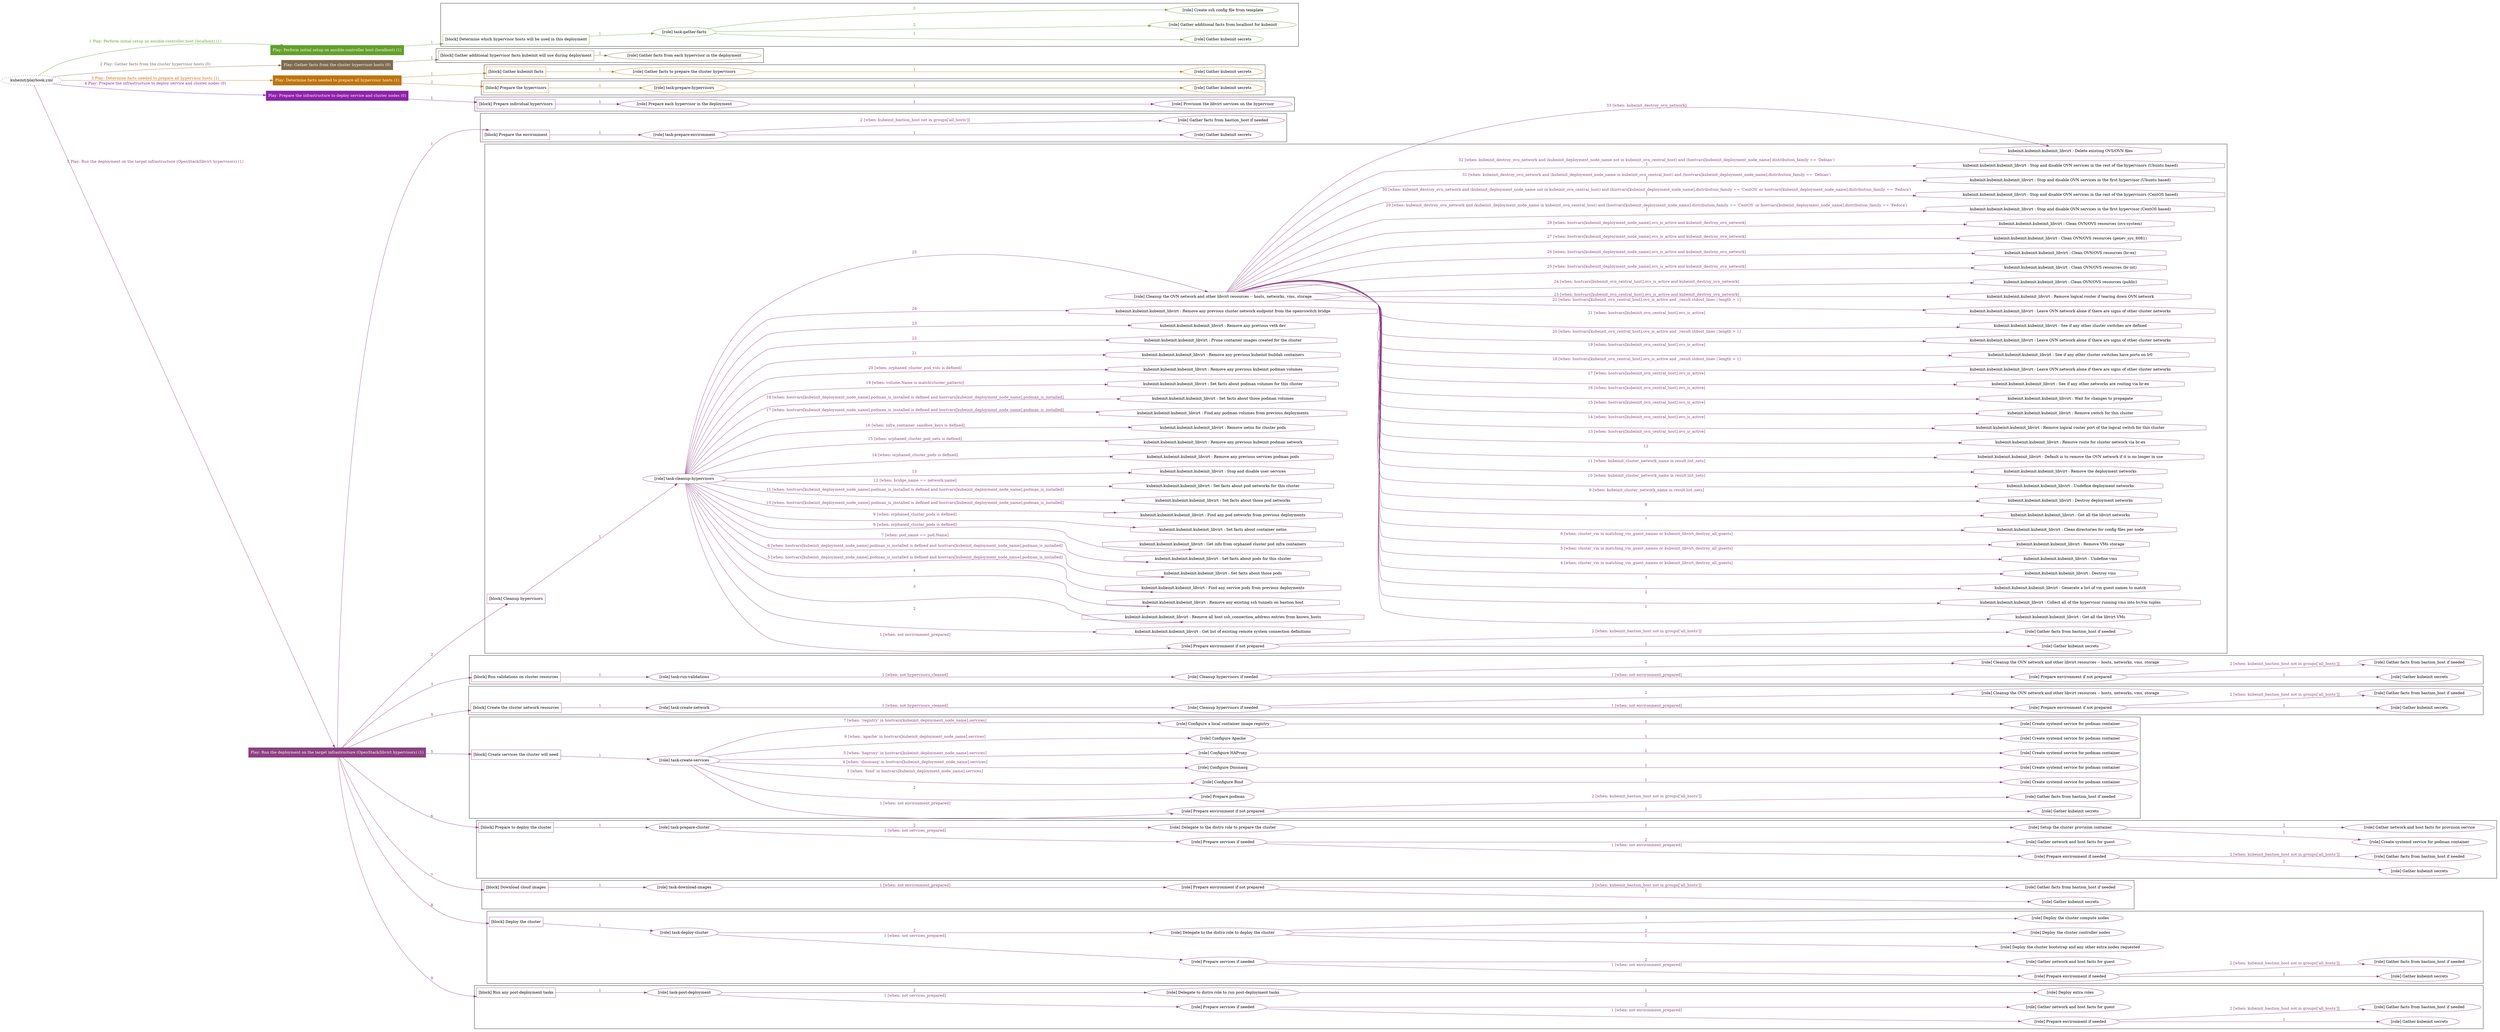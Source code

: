 digraph {
	graph [concentrate=true ordering=in rankdir=LR ratio=fill]
	edge [esep=5 sep=10]
	"kubeinit/playbook.yml" [URL="/home/runner/work/kubeinit/kubeinit/kubeinit/playbook.yml" id=playbook_e7fbdc34 style=dotted]
	"kubeinit/playbook.yml" -> play_2a4bcdb2 [label="1 Play: Perform initial setup on ansible-controller host (localhost) (1)" color="#62a12b" fontcolor="#62a12b" id=edge_play_2a4bcdb2 labeltooltip="1 Play: Perform initial setup on ansible-controller host (localhost) (1)" tooltip="1 Play: Perform initial setup on ansible-controller host (localhost) (1)"]
	subgraph "Play: Perform initial setup on ansible-controller host (localhost) (1)" {
		play_2a4bcdb2 [label="Play: Perform initial setup on ansible-controller host (localhost) (1)" URL="/home/runner/work/kubeinit/kubeinit/kubeinit/playbook.yml" color="#62a12b" fontcolor="#ffffff" id=play_2a4bcdb2 shape=box style=filled tooltip=localhost]
		play_2a4bcdb2 -> block_23a86fd3 [label=1 color="#62a12b" fontcolor="#62a12b" id=edge_block_23a86fd3 labeltooltip=1 tooltip=1]
		subgraph cluster_block_23a86fd3 {
			block_23a86fd3 [label="[block] Determine which hypervisor hosts will be used in this deployment" URL="/home/runner/work/kubeinit/kubeinit/kubeinit/playbook.yml" color="#62a12b" id=block_23a86fd3 labeltooltip="Determine which hypervisor hosts will be used in this deployment" shape=box tooltip="Determine which hypervisor hosts will be used in this deployment"]
			block_23a86fd3 -> role_72272074 [label="1 " color="#62a12b" fontcolor="#62a12b" id=edge_role_72272074 labeltooltip="1 " tooltip="1 "]
			subgraph "task-gather-facts" {
				role_72272074 [label="[role] task-gather-facts" URL="/home/runner/work/kubeinit/kubeinit/kubeinit/playbook.yml" color="#62a12b" id=role_72272074 tooltip="task-gather-facts"]
				role_72272074 -> role_16a58571 [label="1 " color="#62a12b" fontcolor="#62a12b" id=edge_role_16a58571 labeltooltip="1 " tooltip="1 "]
				subgraph "Gather kubeinit secrets" {
					role_16a58571 [label="[role] Gather kubeinit secrets" URL="/home/runner/.ansible/collections/ansible_collections/kubeinit/kubeinit/roles/kubeinit_prepare/tasks/build_hypervisors_group.yml" color="#62a12b" id=role_16a58571 tooltip="Gather kubeinit secrets"]
				}
				role_72272074 -> role_910d4db0 [label="2 " color="#62a12b" fontcolor="#62a12b" id=edge_role_910d4db0 labeltooltip="2 " tooltip="2 "]
				subgraph "Gather additional facts from localhost for kubeinit" {
					role_910d4db0 [label="[role] Gather additional facts from localhost for kubeinit" URL="/home/runner/.ansible/collections/ansible_collections/kubeinit/kubeinit/roles/kubeinit_prepare/tasks/build_hypervisors_group.yml" color="#62a12b" id=role_910d4db0 tooltip="Gather additional facts from localhost for kubeinit"]
				}
				role_72272074 -> role_e8e4de20 [label="3 " color="#62a12b" fontcolor="#62a12b" id=edge_role_e8e4de20 labeltooltip="3 " tooltip="3 "]
				subgraph "Create ssh config file from template" {
					role_e8e4de20 [label="[role] Create ssh config file from template" URL="/home/runner/.ansible/collections/ansible_collections/kubeinit/kubeinit/roles/kubeinit_prepare/tasks/build_hypervisors_group.yml" color="#62a12b" id=role_e8e4de20 tooltip="Create ssh config file from template"]
				}
			}
		}
	}
	"kubeinit/playbook.yml" -> play_ff0caa9e [label="2 Play: Gather facts from the cluster hypervisor hosts (0)" color="#7f6a4d" fontcolor="#7f6a4d" id=edge_play_ff0caa9e labeltooltip="2 Play: Gather facts from the cluster hypervisor hosts (0)" tooltip="2 Play: Gather facts from the cluster hypervisor hosts (0)"]
	subgraph "Play: Gather facts from the cluster hypervisor hosts (0)" {
		play_ff0caa9e [label="Play: Gather facts from the cluster hypervisor hosts (0)" URL="/home/runner/work/kubeinit/kubeinit/kubeinit/playbook.yml" color="#7f6a4d" fontcolor="#ffffff" id=play_ff0caa9e shape=box style=filled tooltip="Play: Gather facts from the cluster hypervisor hosts (0)"]
		play_ff0caa9e -> block_9cecb91e [label=1 color="#7f6a4d" fontcolor="#7f6a4d" id=edge_block_9cecb91e labeltooltip=1 tooltip=1]
		subgraph cluster_block_9cecb91e {
			block_9cecb91e [label="[block] Gather additional hypervisor facts kubeinit will use during deployment" URL="/home/runner/work/kubeinit/kubeinit/kubeinit/playbook.yml" color="#7f6a4d" id=block_9cecb91e labeltooltip="Gather additional hypervisor facts kubeinit will use during deployment" shape=box tooltip="Gather additional hypervisor facts kubeinit will use during deployment"]
			block_9cecb91e -> role_a3ceddc9 [label="1 " color="#7f6a4d" fontcolor="#7f6a4d" id=edge_role_a3ceddc9 labeltooltip="1 " tooltip="1 "]
			subgraph "Gather facts from each hypervisor in the deployment" {
				role_a3ceddc9 [label="[role] Gather facts from each hypervisor in the deployment" URL="/home/runner/work/kubeinit/kubeinit/kubeinit/playbook.yml" color="#7f6a4d" id=role_a3ceddc9 tooltip="Gather facts from each hypervisor in the deployment"]
			}
		}
	}
	"kubeinit/playbook.yml" -> play_a25f24f3 [label="3 Play: Determine facts needed to prepare all hypervisor hosts (1)" color="#c0740c" fontcolor="#c0740c" id=edge_play_a25f24f3 labeltooltip="3 Play: Determine facts needed to prepare all hypervisor hosts (1)" tooltip="3 Play: Determine facts needed to prepare all hypervisor hosts (1)"]
	subgraph "Play: Determine facts needed to prepare all hypervisor hosts (1)" {
		play_a25f24f3 [label="Play: Determine facts needed to prepare all hypervisor hosts (1)" URL="/home/runner/work/kubeinit/kubeinit/kubeinit/playbook.yml" color="#c0740c" fontcolor="#ffffff" id=play_a25f24f3 shape=box style=filled tooltip=localhost]
		play_a25f24f3 -> block_e1731509 [label=1 color="#c0740c" fontcolor="#c0740c" id=edge_block_e1731509 labeltooltip=1 tooltip=1]
		subgraph cluster_block_e1731509 {
			block_e1731509 [label="[block] Gather kubeinit facts" URL="/home/runner/work/kubeinit/kubeinit/kubeinit/playbook.yml" color="#c0740c" id=block_e1731509 labeltooltip="Gather kubeinit facts" shape=box tooltip="Gather kubeinit facts"]
			block_e1731509 -> role_0a949d02 [label="1 " color="#c0740c" fontcolor="#c0740c" id=edge_role_0a949d02 labeltooltip="1 " tooltip="1 "]
			subgraph "Gather facts to prepare the cluster hypervisors" {
				role_0a949d02 [label="[role] Gather facts to prepare the cluster hypervisors" URL="/home/runner/work/kubeinit/kubeinit/kubeinit/playbook.yml" color="#c0740c" id=role_0a949d02 tooltip="Gather facts to prepare the cluster hypervisors"]
				role_0a949d02 -> role_68967af9 [label="1 " color="#c0740c" fontcolor="#c0740c" id=edge_role_68967af9 labeltooltip="1 " tooltip="1 "]
				subgraph "Gather kubeinit secrets" {
					role_68967af9 [label="[role] Gather kubeinit secrets" URL="/home/runner/.ansible/collections/ansible_collections/kubeinit/kubeinit/roles/kubeinit_prepare/tasks/gather_kubeinit_facts.yml" color="#c0740c" id=role_68967af9 tooltip="Gather kubeinit secrets"]
				}
			}
		}
		play_a25f24f3 -> block_2911c69a [label=2 color="#c0740c" fontcolor="#c0740c" id=edge_block_2911c69a labeltooltip=2 tooltip=2]
		subgraph cluster_block_2911c69a {
			block_2911c69a [label="[block] Prepare the hypervisors" URL="/home/runner/work/kubeinit/kubeinit/kubeinit/playbook.yml" color="#c0740c" id=block_2911c69a labeltooltip="Prepare the hypervisors" shape=box tooltip="Prepare the hypervisors"]
			block_2911c69a -> role_6886e37a [label="1 " color="#c0740c" fontcolor="#c0740c" id=edge_role_6886e37a labeltooltip="1 " tooltip="1 "]
			subgraph "task-prepare-hypervisors" {
				role_6886e37a [label="[role] task-prepare-hypervisors" URL="/home/runner/work/kubeinit/kubeinit/kubeinit/playbook.yml" color="#c0740c" id=role_6886e37a tooltip="task-prepare-hypervisors"]
				role_6886e37a -> role_77772bd6 [label="1 " color="#c0740c" fontcolor="#c0740c" id=edge_role_77772bd6 labeltooltip="1 " tooltip="1 "]
				subgraph "Gather kubeinit secrets" {
					role_77772bd6 [label="[role] Gather kubeinit secrets" URL="/home/runner/.ansible/collections/ansible_collections/kubeinit/kubeinit/roles/kubeinit_prepare/tasks/gather_kubeinit_facts.yml" color="#c0740c" id=role_77772bd6 tooltip="Gather kubeinit secrets"]
				}
			}
		}
	}
	"kubeinit/playbook.yml" -> play_bf453193 [label="4 Play: Prepare the infrastructure to deploy service and cluster nodes (0)" color="#8e22aa" fontcolor="#8e22aa" id=edge_play_bf453193 labeltooltip="4 Play: Prepare the infrastructure to deploy service and cluster nodes (0)" tooltip="4 Play: Prepare the infrastructure to deploy service and cluster nodes (0)"]
	subgraph "Play: Prepare the infrastructure to deploy service and cluster nodes (0)" {
		play_bf453193 [label="Play: Prepare the infrastructure to deploy service and cluster nodes (0)" URL="/home/runner/work/kubeinit/kubeinit/kubeinit/playbook.yml" color="#8e22aa" fontcolor="#ffffff" id=play_bf453193 shape=box style=filled tooltip="Play: Prepare the infrastructure to deploy service and cluster nodes (0)"]
		play_bf453193 -> block_92972fec [label=1 color="#8e22aa" fontcolor="#8e22aa" id=edge_block_92972fec labeltooltip=1 tooltip=1]
		subgraph cluster_block_92972fec {
			block_92972fec [label="[block] Prepare individual hypervisors" URL="/home/runner/work/kubeinit/kubeinit/kubeinit/playbook.yml" color="#8e22aa" id=block_92972fec labeltooltip="Prepare individual hypervisors" shape=box tooltip="Prepare individual hypervisors"]
			block_92972fec -> role_7fa42eb4 [label="1 " color="#8e22aa" fontcolor="#8e22aa" id=edge_role_7fa42eb4 labeltooltip="1 " tooltip="1 "]
			subgraph "Prepare each hypervisor in the deployment" {
				role_7fa42eb4 [label="[role] Prepare each hypervisor in the deployment" URL="/home/runner/work/kubeinit/kubeinit/kubeinit/playbook.yml" color="#8e22aa" id=role_7fa42eb4 tooltip="Prepare each hypervisor in the deployment"]
				role_7fa42eb4 -> role_cebf0985 [label="1 " color="#8e22aa" fontcolor="#8e22aa" id=edge_role_cebf0985 labeltooltip="1 " tooltip="1 "]
				subgraph "Provision the libvirt services on the hypervisor" {
					role_cebf0985 [label="[role] Provision the libvirt services on the hypervisor" URL="/home/runner/.ansible/collections/ansible_collections/kubeinit/kubeinit/roles/kubeinit_prepare/tasks/prepare_hypervisor.yml" color="#8e22aa" id=role_cebf0985 tooltip="Provision the libvirt services on the hypervisor"]
				}
			}
		}
	}
	"kubeinit/playbook.yml" -> play_e303362e [label="5 Play: Run the deployment on the target infrastructure (OpenStack/libvirt hypervisors) (1)" color="#8c4082" fontcolor="#8c4082" id=edge_play_e303362e labeltooltip="5 Play: Run the deployment on the target infrastructure (OpenStack/libvirt hypervisors) (1)" tooltip="5 Play: Run the deployment on the target infrastructure (OpenStack/libvirt hypervisors) (1)"]
	subgraph "Play: Run the deployment on the target infrastructure (OpenStack/libvirt hypervisors) (1)" {
		play_e303362e [label="Play: Run the deployment on the target infrastructure (OpenStack/libvirt hypervisors) (1)" URL="/home/runner/work/kubeinit/kubeinit/kubeinit/playbook.yml" color="#8c4082" fontcolor="#ffffff" id=play_e303362e shape=box style=filled tooltip=localhost]
		play_e303362e -> block_f171f66b [label=1 color="#8c4082" fontcolor="#8c4082" id=edge_block_f171f66b labeltooltip=1 tooltip=1]
		subgraph cluster_block_f171f66b {
			block_f171f66b [label="[block] Prepare the environment" URL="/home/runner/work/kubeinit/kubeinit/kubeinit/playbook.yml" color="#8c4082" id=block_f171f66b labeltooltip="Prepare the environment" shape=box tooltip="Prepare the environment"]
			block_f171f66b -> role_4adc0c85 [label="1 " color="#8c4082" fontcolor="#8c4082" id=edge_role_4adc0c85 labeltooltip="1 " tooltip="1 "]
			subgraph "task-prepare-environment" {
				role_4adc0c85 [label="[role] task-prepare-environment" URL="/home/runner/work/kubeinit/kubeinit/kubeinit/playbook.yml" color="#8c4082" id=role_4adc0c85 tooltip="task-prepare-environment"]
				role_4adc0c85 -> role_dd74e72a [label="1 " color="#8c4082" fontcolor="#8c4082" id=edge_role_dd74e72a labeltooltip="1 " tooltip="1 "]
				subgraph "Gather kubeinit secrets" {
					role_dd74e72a [label="[role] Gather kubeinit secrets" URL="/home/runner/.ansible/collections/ansible_collections/kubeinit/kubeinit/roles/kubeinit_prepare/tasks/gather_kubeinit_facts.yml" color="#8c4082" id=role_dd74e72a tooltip="Gather kubeinit secrets"]
				}
				role_4adc0c85 -> role_dfd4380b [label="2 [when: kubeinit_bastion_host not in groups['all_hosts']]" color="#8c4082" fontcolor="#8c4082" id=edge_role_dfd4380b labeltooltip="2 [when: kubeinit_bastion_host not in groups['all_hosts']]" tooltip="2 [when: kubeinit_bastion_host not in groups['all_hosts']]"]
				subgraph "Gather facts from bastion_host if needed" {
					role_dfd4380b [label="[role] Gather facts from bastion_host if needed" URL="/home/runner/.ansible/collections/ansible_collections/kubeinit/kubeinit/roles/kubeinit_prepare/tasks/main.yml" color="#8c4082" id=role_dfd4380b tooltip="Gather facts from bastion_host if needed"]
				}
			}
		}
		play_e303362e -> block_d071a059 [label=2 color="#8c4082" fontcolor="#8c4082" id=edge_block_d071a059 labeltooltip=2 tooltip=2]
		subgraph cluster_block_d071a059 {
			block_d071a059 [label="[block] Cleanup hypervisors" URL="/home/runner/work/kubeinit/kubeinit/kubeinit/playbook.yml" color="#8c4082" id=block_d071a059 labeltooltip="Cleanup hypervisors" shape=box tooltip="Cleanup hypervisors"]
			block_d071a059 -> role_eb910f1c [label="1 " color="#8c4082" fontcolor="#8c4082" id=edge_role_eb910f1c labeltooltip="1 " tooltip="1 "]
			subgraph "task-cleanup-hypervisors" {
				role_eb910f1c [label="[role] task-cleanup-hypervisors" URL="/home/runner/work/kubeinit/kubeinit/kubeinit/playbook.yml" color="#8c4082" id=role_eb910f1c tooltip="task-cleanup-hypervisors"]
				role_eb910f1c -> role_94bdacf9 [label="1 [when: not environment_prepared]" color="#8c4082" fontcolor="#8c4082" id=edge_role_94bdacf9 labeltooltip="1 [when: not environment_prepared]" tooltip="1 [when: not environment_prepared]"]
				subgraph "Prepare environment if not prepared" {
					role_94bdacf9 [label="[role] Prepare environment if not prepared" URL="/home/runner/.ansible/collections/ansible_collections/kubeinit/kubeinit/roles/kubeinit_libvirt/tasks/cleanup_hypervisors.yml" color="#8c4082" id=role_94bdacf9 tooltip="Prepare environment if not prepared"]
					role_94bdacf9 -> role_977a5db9 [label="1 " color="#8c4082" fontcolor="#8c4082" id=edge_role_977a5db9 labeltooltip="1 " tooltip="1 "]
					subgraph "Gather kubeinit secrets" {
						role_977a5db9 [label="[role] Gather kubeinit secrets" URL="/home/runner/.ansible/collections/ansible_collections/kubeinit/kubeinit/roles/kubeinit_prepare/tasks/gather_kubeinit_facts.yml" color="#8c4082" id=role_977a5db9 tooltip="Gather kubeinit secrets"]
					}
					role_94bdacf9 -> role_3507ee4c [label="2 [when: kubeinit_bastion_host not in groups['all_hosts']]" color="#8c4082" fontcolor="#8c4082" id=edge_role_3507ee4c labeltooltip="2 [when: kubeinit_bastion_host not in groups['all_hosts']]" tooltip="2 [when: kubeinit_bastion_host not in groups['all_hosts']]"]
					subgraph "Gather facts from bastion_host if needed" {
						role_3507ee4c [label="[role] Gather facts from bastion_host if needed" URL="/home/runner/.ansible/collections/ansible_collections/kubeinit/kubeinit/roles/kubeinit_prepare/tasks/main.yml" color="#8c4082" id=role_3507ee4c tooltip="Gather facts from bastion_host if needed"]
					}
				}
				task_c509199a [label="kubeinit.kubeinit.kubeinit_libvirt : Get list of existing remote system connection definitions" URL="/home/runner/.ansible/collections/ansible_collections/kubeinit/kubeinit/roles/kubeinit_libvirt/tasks/cleanup_hypervisors.yml" color="#8c4082" id=task_c509199a shape=octagon tooltip="kubeinit.kubeinit.kubeinit_libvirt : Get list of existing remote system connection definitions"]
				role_eb910f1c -> task_c509199a [label="2 " color="#8c4082" fontcolor="#8c4082" id=edge_task_c509199a labeltooltip="2 " tooltip="2 "]
				task_cc510dc8 [label="kubeinit.kubeinit.kubeinit_libvirt : Remove all host ssh_connection_address entries from known_hosts" URL="/home/runner/.ansible/collections/ansible_collections/kubeinit/kubeinit/roles/kubeinit_libvirt/tasks/cleanup_hypervisors.yml" color="#8c4082" id=task_cc510dc8 shape=octagon tooltip="kubeinit.kubeinit.kubeinit_libvirt : Remove all host ssh_connection_address entries from known_hosts"]
				role_eb910f1c -> task_cc510dc8 [label="3 " color="#8c4082" fontcolor="#8c4082" id=edge_task_cc510dc8 labeltooltip="3 " tooltip="3 "]
				task_3ecd1fc3 [label="kubeinit.kubeinit.kubeinit_libvirt : Remove any existing ssh tunnels on bastion host" URL="/home/runner/.ansible/collections/ansible_collections/kubeinit/kubeinit/roles/kubeinit_libvirt/tasks/cleanup_hypervisors.yml" color="#8c4082" id=task_3ecd1fc3 shape=octagon tooltip="kubeinit.kubeinit.kubeinit_libvirt : Remove any existing ssh tunnels on bastion host"]
				role_eb910f1c -> task_3ecd1fc3 [label="4 " color="#8c4082" fontcolor="#8c4082" id=edge_task_3ecd1fc3 labeltooltip="4 " tooltip="4 "]
				task_f58cf9c2 [label="kubeinit.kubeinit.kubeinit_libvirt : Find any service pods from previous deployments" URL="/home/runner/.ansible/collections/ansible_collections/kubeinit/kubeinit/roles/kubeinit_libvirt/tasks/cleanup_hypervisors.yml" color="#8c4082" id=task_f58cf9c2 shape=octagon tooltip="kubeinit.kubeinit.kubeinit_libvirt : Find any service pods from previous deployments"]
				role_eb910f1c -> task_f58cf9c2 [label="5 [when: hostvars[kubeinit_deployment_node_name].podman_is_installed is defined and hostvars[kubeinit_deployment_node_name].podman_is_installed]" color="#8c4082" fontcolor="#8c4082" id=edge_task_f58cf9c2 labeltooltip="5 [when: hostvars[kubeinit_deployment_node_name].podman_is_installed is defined and hostvars[kubeinit_deployment_node_name].podman_is_installed]" tooltip="5 [when: hostvars[kubeinit_deployment_node_name].podman_is_installed is defined and hostvars[kubeinit_deployment_node_name].podman_is_installed]"]
				task_faf68abf [label="kubeinit.kubeinit.kubeinit_libvirt : Set facts about those pods" URL="/home/runner/.ansible/collections/ansible_collections/kubeinit/kubeinit/roles/kubeinit_libvirt/tasks/cleanup_hypervisors.yml" color="#8c4082" id=task_faf68abf shape=octagon tooltip="kubeinit.kubeinit.kubeinit_libvirt : Set facts about those pods"]
				role_eb910f1c -> task_faf68abf [label="6 [when: hostvars[kubeinit_deployment_node_name].podman_is_installed is defined and hostvars[kubeinit_deployment_node_name].podman_is_installed]" color="#8c4082" fontcolor="#8c4082" id=edge_task_faf68abf labeltooltip="6 [when: hostvars[kubeinit_deployment_node_name].podman_is_installed is defined and hostvars[kubeinit_deployment_node_name].podman_is_installed]" tooltip="6 [when: hostvars[kubeinit_deployment_node_name].podman_is_installed is defined and hostvars[kubeinit_deployment_node_name].podman_is_installed]"]
				task_d43500a8 [label="kubeinit.kubeinit.kubeinit_libvirt : Set facts about pods for this cluster" URL="/home/runner/.ansible/collections/ansible_collections/kubeinit/kubeinit/roles/kubeinit_libvirt/tasks/cleanup_hypervisors.yml" color="#8c4082" id=task_d43500a8 shape=octagon tooltip="kubeinit.kubeinit.kubeinit_libvirt : Set facts about pods for this cluster"]
				role_eb910f1c -> task_d43500a8 [label="7 [when: pod_name == pod.Name]" color="#8c4082" fontcolor="#8c4082" id=edge_task_d43500a8 labeltooltip="7 [when: pod_name == pod.Name]" tooltip="7 [when: pod_name == pod.Name]"]
				task_20595fe5 [label="kubeinit.kubeinit.kubeinit_libvirt : Get info from orphaned cluster pod infra containers" URL="/home/runner/.ansible/collections/ansible_collections/kubeinit/kubeinit/roles/kubeinit_libvirt/tasks/cleanup_hypervisors.yml" color="#8c4082" id=task_20595fe5 shape=octagon tooltip="kubeinit.kubeinit.kubeinit_libvirt : Get info from orphaned cluster pod infra containers"]
				role_eb910f1c -> task_20595fe5 [label="8 [when: orphaned_cluster_pods is defined]" color="#8c4082" fontcolor="#8c4082" id=edge_task_20595fe5 labeltooltip="8 [when: orphaned_cluster_pods is defined]" tooltip="8 [when: orphaned_cluster_pods is defined]"]
				task_424cd600 [label="kubeinit.kubeinit.kubeinit_libvirt : Set facts about container netns" URL="/home/runner/.ansible/collections/ansible_collections/kubeinit/kubeinit/roles/kubeinit_libvirt/tasks/cleanup_hypervisors.yml" color="#8c4082" id=task_424cd600 shape=octagon tooltip="kubeinit.kubeinit.kubeinit_libvirt : Set facts about container netns"]
				role_eb910f1c -> task_424cd600 [label="9 [when: orphaned_cluster_pods is defined]" color="#8c4082" fontcolor="#8c4082" id=edge_task_424cd600 labeltooltip="9 [when: orphaned_cluster_pods is defined]" tooltip="9 [when: orphaned_cluster_pods is defined]"]
				task_83b6d66d [label="kubeinit.kubeinit.kubeinit_libvirt : Find any pod networks from previous deployments" URL="/home/runner/.ansible/collections/ansible_collections/kubeinit/kubeinit/roles/kubeinit_libvirt/tasks/cleanup_hypervisors.yml" color="#8c4082" id=task_83b6d66d shape=octagon tooltip="kubeinit.kubeinit.kubeinit_libvirt : Find any pod networks from previous deployments"]
				role_eb910f1c -> task_83b6d66d [label="10 [when: hostvars[kubeinit_deployment_node_name].podman_is_installed is defined and hostvars[kubeinit_deployment_node_name].podman_is_installed]" color="#8c4082" fontcolor="#8c4082" id=edge_task_83b6d66d labeltooltip="10 [when: hostvars[kubeinit_deployment_node_name].podman_is_installed is defined and hostvars[kubeinit_deployment_node_name].podman_is_installed]" tooltip="10 [when: hostvars[kubeinit_deployment_node_name].podman_is_installed is defined and hostvars[kubeinit_deployment_node_name].podman_is_installed]"]
				task_96d4759a [label="kubeinit.kubeinit.kubeinit_libvirt : Set facts about those pod networks" URL="/home/runner/.ansible/collections/ansible_collections/kubeinit/kubeinit/roles/kubeinit_libvirt/tasks/cleanup_hypervisors.yml" color="#8c4082" id=task_96d4759a shape=octagon tooltip="kubeinit.kubeinit.kubeinit_libvirt : Set facts about those pod networks"]
				role_eb910f1c -> task_96d4759a [label="11 [when: hostvars[kubeinit_deployment_node_name].podman_is_installed is defined and hostvars[kubeinit_deployment_node_name].podman_is_installed]" color="#8c4082" fontcolor="#8c4082" id=edge_task_96d4759a labeltooltip="11 [when: hostvars[kubeinit_deployment_node_name].podman_is_installed is defined and hostvars[kubeinit_deployment_node_name].podman_is_installed]" tooltip="11 [when: hostvars[kubeinit_deployment_node_name].podman_is_installed is defined and hostvars[kubeinit_deployment_node_name].podman_is_installed]"]
				task_39a1e2af [label="kubeinit.kubeinit.kubeinit_libvirt : Set facts about pod networks for this cluster" URL="/home/runner/.ansible/collections/ansible_collections/kubeinit/kubeinit/roles/kubeinit_libvirt/tasks/cleanup_hypervisors.yml" color="#8c4082" id=task_39a1e2af shape=octagon tooltip="kubeinit.kubeinit.kubeinit_libvirt : Set facts about pod networks for this cluster"]
				role_eb910f1c -> task_39a1e2af [label="12 [when: bridge_name == network.name]" color="#8c4082" fontcolor="#8c4082" id=edge_task_39a1e2af labeltooltip="12 [when: bridge_name == network.name]" tooltip="12 [when: bridge_name == network.name]"]
				task_22d55715 [label="kubeinit.kubeinit.kubeinit_libvirt : Stop and disable user services" URL="/home/runner/.ansible/collections/ansible_collections/kubeinit/kubeinit/roles/kubeinit_libvirt/tasks/cleanup_hypervisors.yml" color="#8c4082" id=task_22d55715 shape=octagon tooltip="kubeinit.kubeinit.kubeinit_libvirt : Stop and disable user services"]
				role_eb910f1c -> task_22d55715 [label="13 " color="#8c4082" fontcolor="#8c4082" id=edge_task_22d55715 labeltooltip="13 " tooltip="13 "]
				task_fc420731 [label="kubeinit.kubeinit.kubeinit_libvirt : Remove any previous services podman pods" URL="/home/runner/.ansible/collections/ansible_collections/kubeinit/kubeinit/roles/kubeinit_libvirt/tasks/cleanup_hypervisors.yml" color="#8c4082" id=task_fc420731 shape=octagon tooltip="kubeinit.kubeinit.kubeinit_libvirt : Remove any previous services podman pods"]
				role_eb910f1c -> task_fc420731 [label="14 [when: orphaned_cluster_pods is defined]" color="#8c4082" fontcolor="#8c4082" id=edge_task_fc420731 labeltooltip="14 [when: orphaned_cluster_pods is defined]" tooltip="14 [when: orphaned_cluster_pods is defined]"]
				task_b0859415 [label="kubeinit.kubeinit.kubeinit_libvirt : Remove any previous kubeinit podman network" URL="/home/runner/.ansible/collections/ansible_collections/kubeinit/kubeinit/roles/kubeinit_libvirt/tasks/cleanup_hypervisors.yml" color="#8c4082" id=task_b0859415 shape=octagon tooltip="kubeinit.kubeinit.kubeinit_libvirt : Remove any previous kubeinit podman network"]
				role_eb910f1c -> task_b0859415 [label="15 [when: orphaned_cluster_pod_nets is defined]" color="#8c4082" fontcolor="#8c4082" id=edge_task_b0859415 labeltooltip="15 [when: orphaned_cluster_pod_nets is defined]" tooltip="15 [when: orphaned_cluster_pod_nets is defined]"]
				task_954e8a92 [label="kubeinit.kubeinit.kubeinit_libvirt : Remove netns for cluster pods" URL="/home/runner/.ansible/collections/ansible_collections/kubeinit/kubeinit/roles/kubeinit_libvirt/tasks/cleanup_hypervisors.yml" color="#8c4082" id=task_954e8a92 shape=octagon tooltip="kubeinit.kubeinit.kubeinit_libvirt : Remove netns for cluster pods"]
				role_eb910f1c -> task_954e8a92 [label="16 [when: infra_container_sandbox_keys is defined]" color="#8c4082" fontcolor="#8c4082" id=edge_task_954e8a92 labeltooltip="16 [when: infra_container_sandbox_keys is defined]" tooltip="16 [when: infra_container_sandbox_keys is defined]"]
				task_693f76da [label="kubeinit.kubeinit.kubeinit_libvirt : Find any podman volumes from previous deployments" URL="/home/runner/.ansible/collections/ansible_collections/kubeinit/kubeinit/roles/kubeinit_libvirt/tasks/cleanup_hypervisors.yml" color="#8c4082" id=task_693f76da shape=octagon tooltip="kubeinit.kubeinit.kubeinit_libvirt : Find any podman volumes from previous deployments"]
				role_eb910f1c -> task_693f76da [label="17 [when: hostvars[kubeinit_deployment_node_name].podman_is_installed is defined and hostvars[kubeinit_deployment_node_name].podman_is_installed]" color="#8c4082" fontcolor="#8c4082" id=edge_task_693f76da labeltooltip="17 [when: hostvars[kubeinit_deployment_node_name].podman_is_installed is defined and hostvars[kubeinit_deployment_node_name].podman_is_installed]" tooltip="17 [when: hostvars[kubeinit_deployment_node_name].podman_is_installed is defined and hostvars[kubeinit_deployment_node_name].podman_is_installed]"]
				task_67fe26fb [label="kubeinit.kubeinit.kubeinit_libvirt : Set facts about those podman volumes" URL="/home/runner/.ansible/collections/ansible_collections/kubeinit/kubeinit/roles/kubeinit_libvirt/tasks/cleanup_hypervisors.yml" color="#8c4082" id=task_67fe26fb shape=octagon tooltip="kubeinit.kubeinit.kubeinit_libvirt : Set facts about those podman volumes"]
				role_eb910f1c -> task_67fe26fb [label="18 [when: hostvars[kubeinit_deployment_node_name].podman_is_installed is defined and hostvars[kubeinit_deployment_node_name].podman_is_installed]" color="#8c4082" fontcolor="#8c4082" id=edge_task_67fe26fb labeltooltip="18 [when: hostvars[kubeinit_deployment_node_name].podman_is_installed is defined and hostvars[kubeinit_deployment_node_name].podman_is_installed]" tooltip="18 [when: hostvars[kubeinit_deployment_node_name].podman_is_installed is defined and hostvars[kubeinit_deployment_node_name].podman_is_installed]"]
				task_562c8e99 [label="kubeinit.kubeinit.kubeinit_libvirt : Set facts about podman volumes for this cluster" URL="/home/runner/.ansible/collections/ansible_collections/kubeinit/kubeinit/roles/kubeinit_libvirt/tasks/cleanup_hypervisors.yml" color="#8c4082" id=task_562c8e99 shape=octagon tooltip="kubeinit.kubeinit.kubeinit_libvirt : Set facts about podman volumes for this cluster"]
				role_eb910f1c -> task_562c8e99 [label="19 [when: volume.Name is match(cluster_pattern)]" color="#8c4082" fontcolor="#8c4082" id=edge_task_562c8e99 labeltooltip="19 [when: volume.Name is match(cluster_pattern)]" tooltip="19 [when: volume.Name is match(cluster_pattern)]"]
				task_55f42b2b [label="kubeinit.kubeinit.kubeinit_libvirt : Remove any previous kubeinit podman volumes" URL="/home/runner/.ansible/collections/ansible_collections/kubeinit/kubeinit/roles/kubeinit_libvirt/tasks/cleanup_hypervisors.yml" color="#8c4082" id=task_55f42b2b shape=octagon tooltip="kubeinit.kubeinit.kubeinit_libvirt : Remove any previous kubeinit podman volumes"]
				role_eb910f1c -> task_55f42b2b [label="20 [when: orphaned_cluster_pod_vols is defined]" color="#8c4082" fontcolor="#8c4082" id=edge_task_55f42b2b labeltooltip="20 [when: orphaned_cluster_pod_vols is defined]" tooltip="20 [when: orphaned_cluster_pod_vols is defined]"]
				task_60bd881d [label="kubeinit.kubeinit.kubeinit_libvirt : Remove any previous kubeinit buildah containers" URL="/home/runner/.ansible/collections/ansible_collections/kubeinit/kubeinit/roles/kubeinit_libvirt/tasks/cleanup_hypervisors.yml" color="#8c4082" id=task_60bd881d shape=octagon tooltip="kubeinit.kubeinit.kubeinit_libvirt : Remove any previous kubeinit buildah containers"]
				role_eb910f1c -> task_60bd881d [label="21 " color="#8c4082" fontcolor="#8c4082" id=edge_task_60bd881d labeltooltip="21 " tooltip="21 "]
				task_182578d8 [label="kubeinit.kubeinit.kubeinit_libvirt : Prune container images created for the cluster" URL="/home/runner/.ansible/collections/ansible_collections/kubeinit/kubeinit/roles/kubeinit_libvirt/tasks/cleanup_hypervisors.yml" color="#8c4082" id=task_182578d8 shape=octagon tooltip="kubeinit.kubeinit.kubeinit_libvirt : Prune container images created for the cluster"]
				role_eb910f1c -> task_182578d8 [label="22 " color="#8c4082" fontcolor="#8c4082" id=edge_task_182578d8 labeltooltip="22 " tooltip="22 "]
				task_f544de2a [label="kubeinit.kubeinit.kubeinit_libvirt : Remove any previous veth dev" URL="/home/runner/.ansible/collections/ansible_collections/kubeinit/kubeinit/roles/kubeinit_libvirt/tasks/cleanup_hypervisors.yml" color="#8c4082" id=task_f544de2a shape=octagon tooltip="kubeinit.kubeinit.kubeinit_libvirt : Remove any previous veth dev"]
				role_eb910f1c -> task_f544de2a [label="23 " color="#8c4082" fontcolor="#8c4082" id=edge_task_f544de2a labeltooltip="23 " tooltip="23 "]
				task_3c255f25 [label="kubeinit.kubeinit.kubeinit_libvirt : Remove any previous cluster network endpoint from the openvswitch bridge" URL="/home/runner/.ansible/collections/ansible_collections/kubeinit/kubeinit/roles/kubeinit_libvirt/tasks/cleanup_hypervisors.yml" color="#8c4082" id=task_3c255f25 shape=octagon tooltip="kubeinit.kubeinit.kubeinit_libvirt : Remove any previous cluster network endpoint from the openvswitch bridge"]
				role_eb910f1c -> task_3c255f25 [label="24 " color="#8c4082" fontcolor="#8c4082" id=edge_task_3c255f25 labeltooltip="24 " tooltip="24 "]
				role_eb910f1c -> role_a9ddda52 [label="25 " color="#8c4082" fontcolor="#8c4082" id=edge_role_a9ddda52 labeltooltip="25 " tooltip="25 "]
				subgraph "Cleanup the OVN network and other libvirt resources -- hosts, networks, vms, storage" {
					role_a9ddda52 [label="[role] Cleanup the OVN network and other libvirt resources -- hosts, networks, vms, storage" URL="/home/runner/.ansible/collections/ansible_collections/kubeinit/kubeinit/roles/kubeinit_libvirt/tasks/cleanup_hypervisors.yml" color="#8c4082" id=role_a9ddda52 tooltip="Cleanup the OVN network and other libvirt resources -- hosts, networks, vms, storage"]
					task_77a7cb9f [label="kubeinit.kubeinit.kubeinit_libvirt : Get all the libvirt VMs" URL="/home/runner/.ansible/collections/ansible_collections/kubeinit/kubeinit/roles/kubeinit_libvirt/tasks/cleanup_libvirt.yml" color="#8c4082" id=task_77a7cb9f shape=octagon tooltip="kubeinit.kubeinit.kubeinit_libvirt : Get all the libvirt VMs"]
					role_a9ddda52 -> task_77a7cb9f [label="1 " color="#8c4082" fontcolor="#8c4082" id=edge_task_77a7cb9f labeltooltip="1 " tooltip="1 "]
					task_374a7a22 [label="kubeinit.kubeinit.kubeinit_libvirt : Collect all of the hypervisor running vms into hv/vm tuples" URL="/home/runner/.ansible/collections/ansible_collections/kubeinit/kubeinit/roles/kubeinit_libvirt/tasks/cleanup_libvirt.yml" color="#8c4082" id=task_374a7a22 shape=octagon tooltip="kubeinit.kubeinit.kubeinit_libvirt : Collect all of the hypervisor running vms into hv/vm tuples"]
					role_a9ddda52 -> task_374a7a22 [label="2 " color="#8c4082" fontcolor="#8c4082" id=edge_task_374a7a22 labeltooltip="2 " tooltip="2 "]
					task_686a3a96 [label="kubeinit.kubeinit.kubeinit_libvirt : Generate a list of vm guest names to match" URL="/home/runner/.ansible/collections/ansible_collections/kubeinit/kubeinit/roles/kubeinit_libvirt/tasks/cleanup_libvirt.yml" color="#8c4082" id=task_686a3a96 shape=octagon tooltip="kubeinit.kubeinit.kubeinit_libvirt : Generate a list of vm guest names to match"]
					role_a9ddda52 -> task_686a3a96 [label="3 " color="#8c4082" fontcolor="#8c4082" id=edge_task_686a3a96 labeltooltip="3 " tooltip="3 "]
					task_5920d40d [label="kubeinit.kubeinit.kubeinit_libvirt : Destroy vms" URL="/home/runner/.ansible/collections/ansible_collections/kubeinit/kubeinit/roles/kubeinit_libvirt/tasks/cleanup_libvirt.yml" color="#8c4082" id=task_5920d40d shape=octagon tooltip="kubeinit.kubeinit.kubeinit_libvirt : Destroy vms"]
					role_a9ddda52 -> task_5920d40d [label="4 [when: cluster_vm in matching_vm_guest_names or kubeinit_libvirt_destroy_all_guests]" color="#8c4082" fontcolor="#8c4082" id=edge_task_5920d40d labeltooltip="4 [when: cluster_vm in matching_vm_guest_names or kubeinit_libvirt_destroy_all_guests]" tooltip="4 [when: cluster_vm in matching_vm_guest_names or kubeinit_libvirt_destroy_all_guests]"]
					task_7221e056 [label="kubeinit.kubeinit.kubeinit_libvirt : Undefine vms" URL="/home/runner/.ansible/collections/ansible_collections/kubeinit/kubeinit/roles/kubeinit_libvirt/tasks/cleanup_libvirt.yml" color="#8c4082" id=task_7221e056 shape=octagon tooltip="kubeinit.kubeinit.kubeinit_libvirt : Undefine vms"]
					role_a9ddda52 -> task_7221e056 [label="5 [when: cluster_vm in matching_vm_guest_names or kubeinit_libvirt_destroy_all_guests]" color="#8c4082" fontcolor="#8c4082" id=edge_task_7221e056 labeltooltip="5 [when: cluster_vm in matching_vm_guest_names or kubeinit_libvirt_destroy_all_guests]" tooltip="5 [when: cluster_vm in matching_vm_guest_names or kubeinit_libvirt_destroy_all_guests]"]
					task_fef51031 [label="kubeinit.kubeinit.kubeinit_libvirt : Remove VMs storage" URL="/home/runner/.ansible/collections/ansible_collections/kubeinit/kubeinit/roles/kubeinit_libvirt/tasks/cleanup_libvirt.yml" color="#8c4082" id=task_fef51031 shape=octagon tooltip="kubeinit.kubeinit.kubeinit_libvirt : Remove VMs storage"]
					role_a9ddda52 -> task_fef51031 [label="6 [when: cluster_vm in matching_vm_guest_names or kubeinit_libvirt_destroy_all_guests]" color="#8c4082" fontcolor="#8c4082" id=edge_task_fef51031 labeltooltip="6 [when: cluster_vm in matching_vm_guest_names or kubeinit_libvirt_destroy_all_guests]" tooltip="6 [when: cluster_vm in matching_vm_guest_names or kubeinit_libvirt_destroy_all_guests]"]
					task_bc3766f1 [label="kubeinit.kubeinit.kubeinit_libvirt : Clean directories for config files per node" URL="/home/runner/.ansible/collections/ansible_collections/kubeinit/kubeinit/roles/kubeinit_libvirt/tasks/cleanup_libvirt.yml" color="#8c4082" id=task_bc3766f1 shape=octagon tooltip="kubeinit.kubeinit.kubeinit_libvirt : Clean directories for config files per node"]
					role_a9ddda52 -> task_bc3766f1 [label="7 " color="#8c4082" fontcolor="#8c4082" id=edge_task_bc3766f1 labeltooltip="7 " tooltip="7 "]
					task_d0ff5995 [label="kubeinit.kubeinit.kubeinit_libvirt : Get all the libvirt networks" URL="/home/runner/.ansible/collections/ansible_collections/kubeinit/kubeinit/roles/kubeinit_libvirt/tasks/cleanup_libvirt.yml" color="#8c4082" id=task_d0ff5995 shape=octagon tooltip="kubeinit.kubeinit.kubeinit_libvirt : Get all the libvirt networks"]
					role_a9ddda52 -> task_d0ff5995 [label="8 " color="#8c4082" fontcolor="#8c4082" id=edge_task_d0ff5995 labeltooltip="8 " tooltip="8 "]
					task_37058035 [label="kubeinit.kubeinit.kubeinit_libvirt : Destroy deployment networks" URL="/home/runner/.ansible/collections/ansible_collections/kubeinit/kubeinit/roles/kubeinit_libvirt/tasks/cleanup_libvirt.yml" color="#8c4082" id=task_37058035 shape=octagon tooltip="kubeinit.kubeinit.kubeinit_libvirt : Destroy deployment networks"]
					role_a9ddda52 -> task_37058035 [label="9 [when: kubeinit_cluster_network_name in result.list_nets]" color="#8c4082" fontcolor="#8c4082" id=edge_task_37058035 labeltooltip="9 [when: kubeinit_cluster_network_name in result.list_nets]" tooltip="9 [when: kubeinit_cluster_network_name in result.list_nets]"]
					task_17cc24b6 [label="kubeinit.kubeinit.kubeinit_libvirt : Undefine deployment networks" URL="/home/runner/.ansible/collections/ansible_collections/kubeinit/kubeinit/roles/kubeinit_libvirt/tasks/cleanup_libvirt.yml" color="#8c4082" id=task_17cc24b6 shape=octagon tooltip="kubeinit.kubeinit.kubeinit_libvirt : Undefine deployment networks"]
					role_a9ddda52 -> task_17cc24b6 [label="10 [when: kubeinit_cluster_network_name in result.list_nets]" color="#8c4082" fontcolor="#8c4082" id=edge_task_17cc24b6 labeltooltip="10 [when: kubeinit_cluster_network_name in result.list_nets]" tooltip="10 [when: kubeinit_cluster_network_name in result.list_nets]"]
					task_55ded875 [label="kubeinit.kubeinit.kubeinit_libvirt : Remove the deployment networks" URL="/home/runner/.ansible/collections/ansible_collections/kubeinit/kubeinit/roles/kubeinit_libvirt/tasks/cleanup_libvirt.yml" color="#8c4082" id=task_55ded875 shape=octagon tooltip="kubeinit.kubeinit.kubeinit_libvirt : Remove the deployment networks"]
					role_a9ddda52 -> task_55ded875 [label="11 [when: kubeinit_cluster_network_name in result.list_nets]" color="#8c4082" fontcolor="#8c4082" id=edge_task_55ded875 labeltooltip="11 [when: kubeinit_cluster_network_name in result.list_nets]" tooltip="11 [when: kubeinit_cluster_network_name in result.list_nets]"]
					task_fae12bd2 [label="kubeinit.kubeinit.kubeinit_libvirt : Default is to remove the OVN network if it is no longer in use" URL="/home/runner/.ansible/collections/ansible_collections/kubeinit/kubeinit/roles/kubeinit_libvirt/tasks/cleanup_libvirt.yml" color="#8c4082" id=task_fae12bd2 shape=octagon tooltip="kubeinit.kubeinit.kubeinit_libvirt : Default is to remove the OVN network if it is no longer in use"]
					role_a9ddda52 -> task_fae12bd2 [label="12 " color="#8c4082" fontcolor="#8c4082" id=edge_task_fae12bd2 labeltooltip="12 " tooltip="12 "]
					task_089c3e4d [label="kubeinit.kubeinit.kubeinit_libvirt : Remove route for cluster network via br-ex" URL="/home/runner/.ansible/collections/ansible_collections/kubeinit/kubeinit/roles/kubeinit_libvirt/tasks/cleanup_libvirt.yml" color="#8c4082" id=task_089c3e4d shape=octagon tooltip="kubeinit.kubeinit.kubeinit_libvirt : Remove route for cluster network via br-ex"]
					role_a9ddda52 -> task_089c3e4d [label="13 [when: hostvars[kubeinit_ovn_central_host].ovs_is_active]" color="#8c4082" fontcolor="#8c4082" id=edge_task_089c3e4d labeltooltip="13 [when: hostvars[kubeinit_ovn_central_host].ovs_is_active]" tooltip="13 [when: hostvars[kubeinit_ovn_central_host].ovs_is_active]"]
					task_a80b845b [label="kubeinit.kubeinit.kubeinit_libvirt : Remove logical router port of the logical switch for this cluster" URL="/home/runner/.ansible/collections/ansible_collections/kubeinit/kubeinit/roles/kubeinit_libvirt/tasks/cleanup_libvirt.yml" color="#8c4082" id=task_a80b845b shape=octagon tooltip="kubeinit.kubeinit.kubeinit_libvirt : Remove logical router port of the logical switch for this cluster"]
					role_a9ddda52 -> task_a80b845b [label="14 [when: hostvars[kubeinit_ovn_central_host].ovs_is_active]" color="#8c4082" fontcolor="#8c4082" id=edge_task_a80b845b labeltooltip="14 [when: hostvars[kubeinit_ovn_central_host].ovs_is_active]" tooltip="14 [when: hostvars[kubeinit_ovn_central_host].ovs_is_active]"]
					task_344e6ee2 [label="kubeinit.kubeinit.kubeinit_libvirt : Remove switch for this cluster" URL="/home/runner/.ansible/collections/ansible_collections/kubeinit/kubeinit/roles/kubeinit_libvirt/tasks/cleanup_libvirt.yml" color="#8c4082" id=task_344e6ee2 shape=octagon tooltip="kubeinit.kubeinit.kubeinit_libvirt : Remove switch for this cluster"]
					role_a9ddda52 -> task_344e6ee2 [label="15 [when: hostvars[kubeinit_ovn_central_host].ovs_is_active]" color="#8c4082" fontcolor="#8c4082" id=edge_task_344e6ee2 labeltooltip="15 [when: hostvars[kubeinit_ovn_central_host].ovs_is_active]" tooltip="15 [when: hostvars[kubeinit_ovn_central_host].ovs_is_active]"]
					task_1ed6d41d [label="kubeinit.kubeinit.kubeinit_libvirt : Wait for changes to propagate" URL="/home/runner/.ansible/collections/ansible_collections/kubeinit/kubeinit/roles/kubeinit_libvirt/tasks/cleanup_libvirt.yml" color="#8c4082" id=task_1ed6d41d shape=octagon tooltip="kubeinit.kubeinit.kubeinit_libvirt : Wait for changes to propagate"]
					role_a9ddda52 -> task_1ed6d41d [label="16 [when: hostvars[kubeinit_ovn_central_host].ovs_is_active]" color="#8c4082" fontcolor="#8c4082" id=edge_task_1ed6d41d labeltooltip="16 [when: hostvars[kubeinit_ovn_central_host].ovs_is_active]" tooltip="16 [when: hostvars[kubeinit_ovn_central_host].ovs_is_active]"]
					task_30cf4644 [label="kubeinit.kubeinit.kubeinit_libvirt : See if any other networks are routing via br-ex" URL="/home/runner/.ansible/collections/ansible_collections/kubeinit/kubeinit/roles/kubeinit_libvirt/tasks/cleanup_libvirt.yml" color="#8c4082" id=task_30cf4644 shape=octagon tooltip="kubeinit.kubeinit.kubeinit_libvirt : See if any other networks are routing via br-ex"]
					role_a9ddda52 -> task_30cf4644 [label="17 [when: hostvars[kubeinit_ovn_central_host].ovs_is_active]" color="#8c4082" fontcolor="#8c4082" id=edge_task_30cf4644 labeltooltip="17 [when: hostvars[kubeinit_ovn_central_host].ovs_is_active]" tooltip="17 [when: hostvars[kubeinit_ovn_central_host].ovs_is_active]"]
					task_5d6725fc [label="kubeinit.kubeinit.kubeinit_libvirt : Leave OVN network alone if there are signs of other cluster networks" URL="/home/runner/.ansible/collections/ansible_collections/kubeinit/kubeinit/roles/kubeinit_libvirt/tasks/cleanup_libvirt.yml" color="#8c4082" id=task_5d6725fc shape=octagon tooltip="kubeinit.kubeinit.kubeinit_libvirt : Leave OVN network alone if there are signs of other cluster networks"]
					role_a9ddda52 -> task_5d6725fc [label="18 [when: hostvars[kubeinit_ovn_central_host].ovs_is_active and _result.stdout_lines | length > 1]" color="#8c4082" fontcolor="#8c4082" id=edge_task_5d6725fc labeltooltip="18 [when: hostvars[kubeinit_ovn_central_host].ovs_is_active and _result.stdout_lines | length > 1]" tooltip="18 [when: hostvars[kubeinit_ovn_central_host].ovs_is_active and _result.stdout_lines | length > 1]"]
					task_707e28dc [label="kubeinit.kubeinit.kubeinit_libvirt : See if any other cluster switches have ports on lr0" URL="/home/runner/.ansible/collections/ansible_collections/kubeinit/kubeinit/roles/kubeinit_libvirt/tasks/cleanup_libvirt.yml" color="#8c4082" id=task_707e28dc shape=octagon tooltip="kubeinit.kubeinit.kubeinit_libvirt : See if any other cluster switches have ports on lr0"]
					role_a9ddda52 -> task_707e28dc [label="19 [when: hostvars[kubeinit_ovn_central_host].ovs_is_active]" color="#8c4082" fontcolor="#8c4082" id=edge_task_707e28dc labeltooltip="19 [when: hostvars[kubeinit_ovn_central_host].ovs_is_active]" tooltip="19 [when: hostvars[kubeinit_ovn_central_host].ovs_is_active]"]
					task_20bb6639 [label="kubeinit.kubeinit.kubeinit_libvirt : Leave OVN network alone if there are signs of other cluster networks" URL="/home/runner/.ansible/collections/ansible_collections/kubeinit/kubeinit/roles/kubeinit_libvirt/tasks/cleanup_libvirt.yml" color="#8c4082" id=task_20bb6639 shape=octagon tooltip="kubeinit.kubeinit.kubeinit_libvirt : Leave OVN network alone if there are signs of other cluster networks"]
					role_a9ddda52 -> task_20bb6639 [label="20 [when: hostvars[kubeinit_ovn_central_host].ovs_is_active and _result.stdout_lines | length > 1]" color="#8c4082" fontcolor="#8c4082" id=edge_task_20bb6639 labeltooltip="20 [when: hostvars[kubeinit_ovn_central_host].ovs_is_active and _result.stdout_lines | length > 1]" tooltip="20 [when: hostvars[kubeinit_ovn_central_host].ovs_is_active and _result.stdout_lines | length > 1]"]
					task_871c098e [label="kubeinit.kubeinit.kubeinit_libvirt : See if any other cluster switches are defined" URL="/home/runner/.ansible/collections/ansible_collections/kubeinit/kubeinit/roles/kubeinit_libvirt/tasks/cleanup_libvirt.yml" color="#8c4082" id=task_871c098e shape=octagon tooltip="kubeinit.kubeinit.kubeinit_libvirt : See if any other cluster switches are defined"]
					role_a9ddda52 -> task_871c098e [label="21 [when: hostvars[kubeinit_ovn_central_host].ovs_is_active]" color="#8c4082" fontcolor="#8c4082" id=edge_task_871c098e labeltooltip="21 [when: hostvars[kubeinit_ovn_central_host].ovs_is_active]" tooltip="21 [when: hostvars[kubeinit_ovn_central_host].ovs_is_active]"]
					task_44774805 [label="kubeinit.kubeinit.kubeinit_libvirt : Leave OVN network alone if there are signs of other cluster networks" URL="/home/runner/.ansible/collections/ansible_collections/kubeinit/kubeinit/roles/kubeinit_libvirt/tasks/cleanup_libvirt.yml" color="#8c4082" id=task_44774805 shape=octagon tooltip="kubeinit.kubeinit.kubeinit_libvirt : Leave OVN network alone if there are signs of other cluster networks"]
					role_a9ddda52 -> task_44774805 [label="22 [when: hostvars[kubeinit_ovn_central_host].ovs_is_active and _result.stdout_lines | length > 1]" color="#8c4082" fontcolor="#8c4082" id=edge_task_44774805 labeltooltip="22 [when: hostvars[kubeinit_ovn_central_host].ovs_is_active and _result.stdout_lines | length > 1]" tooltip="22 [when: hostvars[kubeinit_ovn_central_host].ovs_is_active and _result.stdout_lines | length > 1]"]
					task_47f66e6b [label="kubeinit.kubeinit.kubeinit_libvirt : Remove logical router if tearing down OVN network" URL="/home/runner/.ansible/collections/ansible_collections/kubeinit/kubeinit/roles/kubeinit_libvirt/tasks/cleanup_libvirt.yml" color="#8c4082" id=task_47f66e6b shape=octagon tooltip="kubeinit.kubeinit.kubeinit_libvirt : Remove logical router if tearing down OVN network"]
					role_a9ddda52 -> task_47f66e6b [label="23 [when: hostvars[kubeinit_ovn_central_host].ovs_is_active and kubeinit_destroy_ovn_network]" color="#8c4082" fontcolor="#8c4082" id=edge_task_47f66e6b labeltooltip="23 [when: hostvars[kubeinit_ovn_central_host].ovs_is_active and kubeinit_destroy_ovn_network]" tooltip="23 [when: hostvars[kubeinit_ovn_central_host].ovs_is_active and kubeinit_destroy_ovn_network]"]
					task_8c51d04b [label="kubeinit.kubeinit.kubeinit_libvirt : Clean OVN/OVS resources (public)" URL="/home/runner/.ansible/collections/ansible_collections/kubeinit/kubeinit/roles/kubeinit_libvirt/tasks/cleanup_libvirt.yml" color="#8c4082" id=task_8c51d04b shape=octagon tooltip="kubeinit.kubeinit.kubeinit_libvirt : Clean OVN/OVS resources (public)"]
					role_a9ddda52 -> task_8c51d04b [label="24 [when: hostvars[kubeinit_ovn_central_host].ovs_is_active and kubeinit_destroy_ovn_network]" color="#8c4082" fontcolor="#8c4082" id=edge_task_8c51d04b labeltooltip="24 [when: hostvars[kubeinit_ovn_central_host].ovs_is_active and kubeinit_destroy_ovn_network]" tooltip="24 [when: hostvars[kubeinit_ovn_central_host].ovs_is_active and kubeinit_destroy_ovn_network]"]
					task_df4f9fa5 [label="kubeinit.kubeinit.kubeinit_libvirt : Clean OVN/OVS resources (br-int)" URL="/home/runner/.ansible/collections/ansible_collections/kubeinit/kubeinit/roles/kubeinit_libvirt/tasks/cleanup_libvirt.yml" color="#8c4082" id=task_df4f9fa5 shape=octagon tooltip="kubeinit.kubeinit.kubeinit_libvirt : Clean OVN/OVS resources (br-int)"]
					role_a9ddda52 -> task_df4f9fa5 [label="25 [when: hostvars[kubeinit_deployment_node_name].ovs_is_active and kubeinit_destroy_ovn_network]" color="#8c4082" fontcolor="#8c4082" id=edge_task_df4f9fa5 labeltooltip="25 [when: hostvars[kubeinit_deployment_node_name].ovs_is_active and kubeinit_destroy_ovn_network]" tooltip="25 [when: hostvars[kubeinit_deployment_node_name].ovs_is_active and kubeinit_destroy_ovn_network]"]
					task_ad7bd91e [label="kubeinit.kubeinit.kubeinit_libvirt : Clean OVN/OVS resources (br-ex)" URL="/home/runner/.ansible/collections/ansible_collections/kubeinit/kubeinit/roles/kubeinit_libvirt/tasks/cleanup_libvirt.yml" color="#8c4082" id=task_ad7bd91e shape=octagon tooltip="kubeinit.kubeinit.kubeinit_libvirt : Clean OVN/OVS resources (br-ex)"]
					role_a9ddda52 -> task_ad7bd91e [label="26 [when: hostvars[kubeinit_deployment_node_name].ovs_is_active and kubeinit_destroy_ovn_network]" color="#8c4082" fontcolor="#8c4082" id=edge_task_ad7bd91e labeltooltip="26 [when: hostvars[kubeinit_deployment_node_name].ovs_is_active and kubeinit_destroy_ovn_network]" tooltip="26 [when: hostvars[kubeinit_deployment_node_name].ovs_is_active and kubeinit_destroy_ovn_network]"]
					task_fb977b8d [label="kubeinit.kubeinit.kubeinit_libvirt : Clean OVN/OVS resources (genev_sys_6081)" URL="/home/runner/.ansible/collections/ansible_collections/kubeinit/kubeinit/roles/kubeinit_libvirt/tasks/cleanup_libvirt.yml" color="#8c4082" id=task_fb977b8d shape=octagon tooltip="kubeinit.kubeinit.kubeinit_libvirt : Clean OVN/OVS resources (genev_sys_6081)"]
					role_a9ddda52 -> task_fb977b8d [label="27 [when: hostvars[kubeinit_deployment_node_name].ovs_is_active and kubeinit_destroy_ovn_network]" color="#8c4082" fontcolor="#8c4082" id=edge_task_fb977b8d labeltooltip="27 [when: hostvars[kubeinit_deployment_node_name].ovs_is_active and kubeinit_destroy_ovn_network]" tooltip="27 [when: hostvars[kubeinit_deployment_node_name].ovs_is_active and kubeinit_destroy_ovn_network]"]
					task_06b1075f [label="kubeinit.kubeinit.kubeinit_libvirt : Clean OVN/OVS resources (ovs-system)" URL="/home/runner/.ansible/collections/ansible_collections/kubeinit/kubeinit/roles/kubeinit_libvirt/tasks/cleanup_libvirt.yml" color="#8c4082" id=task_06b1075f shape=octagon tooltip="kubeinit.kubeinit.kubeinit_libvirt : Clean OVN/OVS resources (ovs-system)"]
					role_a9ddda52 -> task_06b1075f [label="28 [when: hostvars[kubeinit_deployment_node_name].ovs_is_active and kubeinit_destroy_ovn_network]" color="#8c4082" fontcolor="#8c4082" id=edge_task_06b1075f labeltooltip="28 [when: hostvars[kubeinit_deployment_node_name].ovs_is_active and kubeinit_destroy_ovn_network]" tooltip="28 [when: hostvars[kubeinit_deployment_node_name].ovs_is_active and kubeinit_destroy_ovn_network]"]
					task_1c1e80e8 [label="kubeinit.kubeinit.kubeinit_libvirt : Stop and disable OVN services in the first hypervisor (CentOS based)" URL="/home/runner/.ansible/collections/ansible_collections/kubeinit/kubeinit/roles/kubeinit_libvirt/tasks/cleanup_libvirt.yml" color="#8c4082" id=task_1c1e80e8 shape=octagon tooltip="kubeinit.kubeinit.kubeinit_libvirt : Stop and disable OVN services in the first hypervisor (CentOS based)"]
					role_a9ddda52 -> task_1c1e80e8 [label="29 [when: kubeinit_destroy_ovn_network and (kubeinit_deployment_node_name in kubeinit_ovn_central_host) and (hostvars[kubeinit_deployment_node_name].distribution_family == 'CentOS' or hostvars[kubeinit_deployment_node_name].distribution_family == 'Fedora')
]" color="#8c4082" fontcolor="#8c4082" id=edge_task_1c1e80e8 labeltooltip="29 [when: kubeinit_destroy_ovn_network and (kubeinit_deployment_node_name in kubeinit_ovn_central_host) and (hostvars[kubeinit_deployment_node_name].distribution_family == 'CentOS' or hostvars[kubeinit_deployment_node_name].distribution_family == 'Fedora')
]" tooltip="29 [when: kubeinit_destroy_ovn_network and (kubeinit_deployment_node_name in kubeinit_ovn_central_host) and (hostvars[kubeinit_deployment_node_name].distribution_family == 'CentOS' or hostvars[kubeinit_deployment_node_name].distribution_family == 'Fedora')
]"]
					task_553f4e20 [label="kubeinit.kubeinit.kubeinit_libvirt : Stop and disable OVN services in the rest of the hypervisors (CentOS based)" URL="/home/runner/.ansible/collections/ansible_collections/kubeinit/kubeinit/roles/kubeinit_libvirt/tasks/cleanup_libvirt.yml" color="#8c4082" id=task_553f4e20 shape=octagon tooltip="kubeinit.kubeinit.kubeinit_libvirt : Stop and disable OVN services in the rest of the hypervisors (CentOS based)"]
					role_a9ddda52 -> task_553f4e20 [label="30 [when: kubeinit_destroy_ovn_network and (kubeinit_deployment_node_name not in kubeinit_ovn_central_host) and (hostvars[kubeinit_deployment_node_name].distribution_family == 'CentOS' or hostvars[kubeinit_deployment_node_name].distribution_family == 'Fedora')
]" color="#8c4082" fontcolor="#8c4082" id=edge_task_553f4e20 labeltooltip="30 [when: kubeinit_destroy_ovn_network and (kubeinit_deployment_node_name not in kubeinit_ovn_central_host) and (hostvars[kubeinit_deployment_node_name].distribution_family == 'CentOS' or hostvars[kubeinit_deployment_node_name].distribution_family == 'Fedora')
]" tooltip="30 [when: kubeinit_destroy_ovn_network and (kubeinit_deployment_node_name not in kubeinit_ovn_central_host) and (hostvars[kubeinit_deployment_node_name].distribution_family == 'CentOS' or hostvars[kubeinit_deployment_node_name].distribution_family == 'Fedora')
]"]
					task_c210d0a9 [label="kubeinit.kubeinit.kubeinit_libvirt : Stop and disable OVN services in the first hypervisor (Ubuntu based)" URL="/home/runner/.ansible/collections/ansible_collections/kubeinit/kubeinit/roles/kubeinit_libvirt/tasks/cleanup_libvirt.yml" color="#8c4082" id=task_c210d0a9 shape=octagon tooltip="kubeinit.kubeinit.kubeinit_libvirt : Stop and disable OVN services in the first hypervisor (Ubuntu based)"]
					role_a9ddda52 -> task_c210d0a9 [label="31 [when: kubeinit_destroy_ovn_network and (kubeinit_deployment_node_name in kubeinit_ovn_central_host) and (hostvars[kubeinit_deployment_node_name].distribution_family == 'Debian')
]" color="#8c4082" fontcolor="#8c4082" id=edge_task_c210d0a9 labeltooltip="31 [when: kubeinit_destroy_ovn_network and (kubeinit_deployment_node_name in kubeinit_ovn_central_host) and (hostvars[kubeinit_deployment_node_name].distribution_family == 'Debian')
]" tooltip="31 [when: kubeinit_destroy_ovn_network and (kubeinit_deployment_node_name in kubeinit_ovn_central_host) and (hostvars[kubeinit_deployment_node_name].distribution_family == 'Debian')
]"]
					task_ccf4682b [label="kubeinit.kubeinit.kubeinit_libvirt : Stop and disable OVN services in the rest of the hypervisors (Ubuntu based)" URL="/home/runner/.ansible/collections/ansible_collections/kubeinit/kubeinit/roles/kubeinit_libvirt/tasks/cleanup_libvirt.yml" color="#8c4082" id=task_ccf4682b shape=octagon tooltip="kubeinit.kubeinit.kubeinit_libvirt : Stop and disable OVN services in the rest of the hypervisors (Ubuntu based)"]
					role_a9ddda52 -> task_ccf4682b [label="32 [when: kubeinit_destroy_ovn_network and (kubeinit_deployment_node_name not in kubeinit_ovn_central_host) and (hostvars[kubeinit_deployment_node_name].distribution_family == 'Debian')
]" color="#8c4082" fontcolor="#8c4082" id=edge_task_ccf4682b labeltooltip="32 [when: kubeinit_destroy_ovn_network and (kubeinit_deployment_node_name not in kubeinit_ovn_central_host) and (hostvars[kubeinit_deployment_node_name].distribution_family == 'Debian')
]" tooltip="32 [when: kubeinit_destroy_ovn_network and (kubeinit_deployment_node_name not in kubeinit_ovn_central_host) and (hostvars[kubeinit_deployment_node_name].distribution_family == 'Debian')
]"]
					task_289885eb [label="kubeinit.kubeinit.kubeinit_libvirt : Delete existing OVS/OVN files" URL="/home/runner/.ansible/collections/ansible_collections/kubeinit/kubeinit/roles/kubeinit_libvirt/tasks/cleanup_libvirt.yml" color="#8c4082" id=task_289885eb shape=octagon tooltip="kubeinit.kubeinit.kubeinit_libvirt : Delete existing OVS/OVN files"]
					role_a9ddda52 -> task_289885eb [label="33 [when: kubeinit_destroy_ovn_network]" color="#8c4082" fontcolor="#8c4082" id=edge_task_289885eb labeltooltip="33 [when: kubeinit_destroy_ovn_network]" tooltip="33 [when: kubeinit_destroy_ovn_network]"]
				}
			}
		}
		play_e303362e -> block_f1c55193 [label=3 color="#8c4082" fontcolor="#8c4082" id=edge_block_f1c55193 labeltooltip=3 tooltip=3]
		subgraph cluster_block_f1c55193 {
			block_f1c55193 [label="[block] Run validations on cluster resources" URL="/home/runner/work/kubeinit/kubeinit/kubeinit/playbook.yml" color="#8c4082" id=block_f1c55193 labeltooltip="Run validations on cluster resources" shape=box tooltip="Run validations on cluster resources"]
			block_f1c55193 -> role_edea7ec0 [label="1 " color="#8c4082" fontcolor="#8c4082" id=edge_role_edea7ec0 labeltooltip="1 " tooltip="1 "]
			subgraph "task-run-validations" {
				role_edea7ec0 [label="[role] task-run-validations" URL="/home/runner/work/kubeinit/kubeinit/kubeinit/playbook.yml" color="#8c4082" id=role_edea7ec0 tooltip="task-run-validations"]
				role_edea7ec0 -> role_89aec50a [label="1 [when: not hypervisors_cleaned]" color="#8c4082" fontcolor="#8c4082" id=edge_role_89aec50a labeltooltip="1 [when: not hypervisors_cleaned]" tooltip="1 [when: not hypervisors_cleaned]"]
				subgraph "Cleanup hypervisors if needed" {
					role_89aec50a [label="[role] Cleanup hypervisors if needed" URL="/home/runner/.ansible/collections/ansible_collections/kubeinit/kubeinit/roles/kubeinit_validations/tasks/main.yml" color="#8c4082" id=role_89aec50a tooltip="Cleanup hypervisors if needed"]
					role_89aec50a -> role_923b7ff7 [label="1 [when: not environment_prepared]" color="#8c4082" fontcolor="#8c4082" id=edge_role_923b7ff7 labeltooltip="1 [when: not environment_prepared]" tooltip="1 [when: not environment_prepared]"]
					subgraph "Prepare environment if not prepared" {
						role_923b7ff7 [label="[role] Prepare environment if not prepared" URL="/home/runner/.ansible/collections/ansible_collections/kubeinit/kubeinit/roles/kubeinit_libvirt/tasks/cleanup_hypervisors.yml" color="#8c4082" id=role_923b7ff7 tooltip="Prepare environment if not prepared"]
						role_923b7ff7 -> role_9ab19cbc [label="1 " color="#8c4082" fontcolor="#8c4082" id=edge_role_9ab19cbc labeltooltip="1 " tooltip="1 "]
						subgraph "Gather kubeinit secrets" {
							role_9ab19cbc [label="[role] Gather kubeinit secrets" URL="/home/runner/.ansible/collections/ansible_collections/kubeinit/kubeinit/roles/kubeinit_prepare/tasks/gather_kubeinit_facts.yml" color="#8c4082" id=role_9ab19cbc tooltip="Gather kubeinit secrets"]
						}
						role_923b7ff7 -> role_5833e4dd [label="2 [when: kubeinit_bastion_host not in groups['all_hosts']]" color="#8c4082" fontcolor="#8c4082" id=edge_role_5833e4dd labeltooltip="2 [when: kubeinit_bastion_host not in groups['all_hosts']]" tooltip="2 [when: kubeinit_bastion_host not in groups['all_hosts']]"]
						subgraph "Gather facts from bastion_host if needed" {
							role_5833e4dd [label="[role] Gather facts from bastion_host if needed" URL="/home/runner/.ansible/collections/ansible_collections/kubeinit/kubeinit/roles/kubeinit_prepare/tasks/main.yml" color="#8c4082" id=role_5833e4dd tooltip="Gather facts from bastion_host if needed"]
						}
					}
					role_89aec50a -> role_f83ebd1a [label="2 " color="#8c4082" fontcolor="#8c4082" id=edge_role_f83ebd1a labeltooltip="2 " tooltip="2 "]
					subgraph "Cleanup the OVN network and other libvirt resources -- hosts, networks, vms, storage" {
						role_f83ebd1a [label="[role] Cleanup the OVN network and other libvirt resources -- hosts, networks, vms, storage" URL="/home/runner/.ansible/collections/ansible_collections/kubeinit/kubeinit/roles/kubeinit_libvirt/tasks/cleanup_hypervisors.yml" color="#8c4082" id=role_f83ebd1a tooltip="Cleanup the OVN network and other libvirt resources -- hosts, networks, vms, storage"]
					}
				}
			}
		}
		play_e303362e -> block_922cb63c [label=4 color="#8c4082" fontcolor="#8c4082" id=edge_block_922cb63c labeltooltip=4 tooltip=4]
		subgraph cluster_block_922cb63c {
			block_922cb63c [label="[block] Create the cluster network resources" URL="/home/runner/work/kubeinit/kubeinit/kubeinit/playbook.yml" color="#8c4082" id=block_922cb63c labeltooltip="Create the cluster network resources" shape=box tooltip="Create the cluster network resources"]
			block_922cb63c -> role_aa12f7be [label="1 " color="#8c4082" fontcolor="#8c4082" id=edge_role_aa12f7be labeltooltip="1 " tooltip="1 "]
			subgraph "task-create-network" {
				role_aa12f7be [label="[role] task-create-network" URL="/home/runner/work/kubeinit/kubeinit/kubeinit/playbook.yml" color="#8c4082" id=role_aa12f7be tooltip="task-create-network"]
				role_aa12f7be -> role_06fcc0af [label="1 [when: not hypervisors_cleaned]" color="#8c4082" fontcolor="#8c4082" id=edge_role_06fcc0af labeltooltip="1 [when: not hypervisors_cleaned]" tooltip="1 [when: not hypervisors_cleaned]"]
				subgraph "Cleanup hypervisors if needed" {
					role_06fcc0af [label="[role] Cleanup hypervisors if needed" URL="/home/runner/.ansible/collections/ansible_collections/kubeinit/kubeinit/roles/kubeinit_libvirt/tasks/create_network.yml" color="#8c4082" id=role_06fcc0af tooltip="Cleanup hypervisors if needed"]
					role_06fcc0af -> role_a14c8408 [label="1 [when: not environment_prepared]" color="#8c4082" fontcolor="#8c4082" id=edge_role_a14c8408 labeltooltip="1 [when: not environment_prepared]" tooltip="1 [when: not environment_prepared]"]
					subgraph "Prepare environment if not prepared" {
						role_a14c8408 [label="[role] Prepare environment if not prepared" URL="/home/runner/.ansible/collections/ansible_collections/kubeinit/kubeinit/roles/kubeinit_libvirt/tasks/cleanup_hypervisors.yml" color="#8c4082" id=role_a14c8408 tooltip="Prepare environment if not prepared"]
						role_a14c8408 -> role_afeb5fc8 [label="1 " color="#8c4082" fontcolor="#8c4082" id=edge_role_afeb5fc8 labeltooltip="1 " tooltip="1 "]
						subgraph "Gather kubeinit secrets" {
							role_afeb5fc8 [label="[role] Gather kubeinit secrets" URL="/home/runner/.ansible/collections/ansible_collections/kubeinit/kubeinit/roles/kubeinit_prepare/tasks/gather_kubeinit_facts.yml" color="#8c4082" id=role_afeb5fc8 tooltip="Gather kubeinit secrets"]
						}
						role_a14c8408 -> role_2fd4e2a5 [label="2 [when: kubeinit_bastion_host not in groups['all_hosts']]" color="#8c4082" fontcolor="#8c4082" id=edge_role_2fd4e2a5 labeltooltip="2 [when: kubeinit_bastion_host not in groups['all_hosts']]" tooltip="2 [when: kubeinit_bastion_host not in groups['all_hosts']]"]
						subgraph "Gather facts from bastion_host if needed" {
							role_2fd4e2a5 [label="[role] Gather facts from bastion_host if needed" URL="/home/runner/.ansible/collections/ansible_collections/kubeinit/kubeinit/roles/kubeinit_prepare/tasks/main.yml" color="#8c4082" id=role_2fd4e2a5 tooltip="Gather facts from bastion_host if needed"]
						}
					}
					role_06fcc0af -> role_7b425433 [label="2 " color="#8c4082" fontcolor="#8c4082" id=edge_role_7b425433 labeltooltip="2 " tooltip="2 "]
					subgraph "Cleanup the OVN network and other libvirt resources -- hosts, networks, vms, storage" {
						role_7b425433 [label="[role] Cleanup the OVN network and other libvirt resources -- hosts, networks, vms, storage" URL="/home/runner/.ansible/collections/ansible_collections/kubeinit/kubeinit/roles/kubeinit_libvirt/tasks/cleanup_hypervisors.yml" color="#8c4082" id=role_7b425433 tooltip="Cleanup the OVN network and other libvirt resources -- hosts, networks, vms, storage"]
					}
				}
			}
		}
		play_e303362e -> block_6d10fb34 [label=5 color="#8c4082" fontcolor="#8c4082" id=edge_block_6d10fb34 labeltooltip=5 tooltip=5]
		subgraph cluster_block_6d10fb34 {
			block_6d10fb34 [label="[block] Create services the cluster will need" URL="/home/runner/work/kubeinit/kubeinit/kubeinit/playbook.yml" color="#8c4082" id=block_6d10fb34 labeltooltip="Create services the cluster will need" shape=box tooltip="Create services the cluster will need"]
			block_6d10fb34 -> role_c82bfe62 [label="1 " color="#8c4082" fontcolor="#8c4082" id=edge_role_c82bfe62 labeltooltip="1 " tooltip="1 "]
			subgraph "task-create-services" {
				role_c82bfe62 [label="[role] task-create-services" URL="/home/runner/work/kubeinit/kubeinit/kubeinit/playbook.yml" color="#8c4082" id=role_c82bfe62 tooltip="task-create-services"]
				role_c82bfe62 -> role_f50d4cd1 [label="1 [when: not environment_prepared]" color="#8c4082" fontcolor="#8c4082" id=edge_role_f50d4cd1 labeltooltip="1 [when: not environment_prepared]" tooltip="1 [when: not environment_prepared]"]
				subgraph "Prepare environment if not prepared" {
					role_f50d4cd1 [label="[role] Prepare environment if not prepared" URL="/home/runner/.ansible/collections/ansible_collections/kubeinit/kubeinit/roles/kubeinit_services/tasks/main.yml" color="#8c4082" id=role_f50d4cd1 tooltip="Prepare environment if not prepared"]
					role_f50d4cd1 -> role_ae4321c3 [label="1 " color="#8c4082" fontcolor="#8c4082" id=edge_role_ae4321c3 labeltooltip="1 " tooltip="1 "]
					subgraph "Gather kubeinit secrets" {
						role_ae4321c3 [label="[role] Gather kubeinit secrets" URL="/home/runner/.ansible/collections/ansible_collections/kubeinit/kubeinit/roles/kubeinit_prepare/tasks/gather_kubeinit_facts.yml" color="#8c4082" id=role_ae4321c3 tooltip="Gather kubeinit secrets"]
					}
					role_f50d4cd1 -> role_05eb38c3 [label="2 [when: kubeinit_bastion_host not in groups['all_hosts']]" color="#8c4082" fontcolor="#8c4082" id=edge_role_05eb38c3 labeltooltip="2 [when: kubeinit_bastion_host not in groups['all_hosts']]" tooltip="2 [when: kubeinit_bastion_host not in groups['all_hosts']]"]
					subgraph "Gather facts from bastion_host if needed" {
						role_05eb38c3 [label="[role] Gather facts from bastion_host if needed" URL="/home/runner/.ansible/collections/ansible_collections/kubeinit/kubeinit/roles/kubeinit_prepare/tasks/main.yml" color="#8c4082" id=role_05eb38c3 tooltip="Gather facts from bastion_host if needed"]
					}
				}
				role_c82bfe62 -> role_a4a2ae39 [label="2 " color="#8c4082" fontcolor="#8c4082" id=edge_role_a4a2ae39 labeltooltip="2 " tooltip="2 "]
				subgraph "Prepare podman" {
					role_a4a2ae39 [label="[role] Prepare podman" URL="/home/runner/.ansible/collections/ansible_collections/kubeinit/kubeinit/roles/kubeinit_services/tasks/00_create_service_pod.yml" color="#8c4082" id=role_a4a2ae39 tooltip="Prepare podman"]
				}
				role_c82bfe62 -> role_00994d4f [label="3 [when: 'bind' in hostvars[kubeinit_deployment_node_name].services]" color="#8c4082" fontcolor="#8c4082" id=edge_role_00994d4f labeltooltip="3 [when: 'bind' in hostvars[kubeinit_deployment_node_name].services]" tooltip="3 [when: 'bind' in hostvars[kubeinit_deployment_node_name].services]"]
				subgraph "Configure Bind" {
					role_00994d4f [label="[role] Configure Bind" URL="/home/runner/.ansible/collections/ansible_collections/kubeinit/kubeinit/roles/kubeinit_services/tasks/start_services_containers.yml" color="#8c4082" id=role_00994d4f tooltip="Configure Bind"]
					role_00994d4f -> role_45c3f192 [label="1 " color="#8c4082" fontcolor="#8c4082" id=edge_role_45c3f192 labeltooltip="1 " tooltip="1 "]
					subgraph "Create systemd service for podman container" {
						role_45c3f192 [label="[role] Create systemd service for podman container" URL="/home/runner/.ansible/collections/ansible_collections/kubeinit/kubeinit/roles/kubeinit_bind/tasks/main.yml" color="#8c4082" id=role_45c3f192 tooltip="Create systemd service for podman container"]
					}
				}
				role_c82bfe62 -> role_ac193a57 [label="4 [when: 'dnsmasq' in hostvars[kubeinit_deployment_node_name].services]" color="#8c4082" fontcolor="#8c4082" id=edge_role_ac193a57 labeltooltip="4 [when: 'dnsmasq' in hostvars[kubeinit_deployment_node_name].services]" tooltip="4 [when: 'dnsmasq' in hostvars[kubeinit_deployment_node_name].services]"]
				subgraph "Configure Dnsmasq" {
					role_ac193a57 [label="[role] Configure Dnsmasq" URL="/home/runner/.ansible/collections/ansible_collections/kubeinit/kubeinit/roles/kubeinit_services/tasks/start_services_containers.yml" color="#8c4082" id=role_ac193a57 tooltip="Configure Dnsmasq"]
					role_ac193a57 -> role_b51d0b89 [label="1 " color="#8c4082" fontcolor="#8c4082" id=edge_role_b51d0b89 labeltooltip="1 " tooltip="1 "]
					subgraph "Create systemd service for podman container" {
						role_b51d0b89 [label="[role] Create systemd service for podman container" URL="/home/runner/.ansible/collections/ansible_collections/kubeinit/kubeinit/roles/kubeinit_dnsmasq/tasks/main.yml" color="#8c4082" id=role_b51d0b89 tooltip="Create systemd service for podman container"]
					}
				}
				role_c82bfe62 -> role_8f41cc2d [label="5 [when: 'haproxy' in hostvars[kubeinit_deployment_node_name].services]" color="#8c4082" fontcolor="#8c4082" id=edge_role_8f41cc2d labeltooltip="5 [when: 'haproxy' in hostvars[kubeinit_deployment_node_name].services]" tooltip="5 [when: 'haproxy' in hostvars[kubeinit_deployment_node_name].services]"]
				subgraph "Configure HAProxy" {
					role_8f41cc2d [label="[role] Configure HAProxy" URL="/home/runner/.ansible/collections/ansible_collections/kubeinit/kubeinit/roles/kubeinit_services/tasks/start_services_containers.yml" color="#8c4082" id=role_8f41cc2d tooltip="Configure HAProxy"]
					role_8f41cc2d -> role_bf54dc7a [label="1 " color="#8c4082" fontcolor="#8c4082" id=edge_role_bf54dc7a labeltooltip="1 " tooltip="1 "]
					subgraph "Create systemd service for podman container" {
						role_bf54dc7a [label="[role] Create systemd service for podman container" URL="/home/runner/.ansible/collections/ansible_collections/kubeinit/kubeinit/roles/kubeinit_haproxy/tasks/main.yml" color="#8c4082" id=role_bf54dc7a tooltip="Create systemd service for podman container"]
					}
				}
				role_c82bfe62 -> role_0f810f52 [label="6 [when: 'apache' in hostvars[kubeinit_deployment_node_name].services]" color="#8c4082" fontcolor="#8c4082" id=edge_role_0f810f52 labeltooltip="6 [when: 'apache' in hostvars[kubeinit_deployment_node_name].services]" tooltip="6 [when: 'apache' in hostvars[kubeinit_deployment_node_name].services]"]
				subgraph "Configure Apache" {
					role_0f810f52 [label="[role] Configure Apache" URL="/home/runner/.ansible/collections/ansible_collections/kubeinit/kubeinit/roles/kubeinit_services/tasks/start_services_containers.yml" color="#8c4082" id=role_0f810f52 tooltip="Configure Apache"]
					role_0f810f52 -> role_cfa1303b [label="1 " color="#8c4082" fontcolor="#8c4082" id=edge_role_cfa1303b labeltooltip="1 " tooltip="1 "]
					subgraph "Create systemd service for podman container" {
						role_cfa1303b [label="[role] Create systemd service for podman container" URL="/home/runner/.ansible/collections/ansible_collections/kubeinit/kubeinit/roles/kubeinit_apache/tasks/main.yml" color="#8c4082" id=role_cfa1303b tooltip="Create systemd service for podman container"]
					}
				}
				role_c82bfe62 -> role_724462e7 [label="7 [when: 'registry' in hostvars[kubeinit_deployment_node_name].services]" color="#8c4082" fontcolor="#8c4082" id=edge_role_724462e7 labeltooltip="7 [when: 'registry' in hostvars[kubeinit_deployment_node_name].services]" tooltip="7 [when: 'registry' in hostvars[kubeinit_deployment_node_name].services]"]
				subgraph "Configure a local container image registry" {
					role_724462e7 [label="[role] Configure a local container image registry" URL="/home/runner/.ansible/collections/ansible_collections/kubeinit/kubeinit/roles/kubeinit_services/tasks/start_services_containers.yml" color="#8c4082" id=role_724462e7 tooltip="Configure a local container image registry"]
					role_724462e7 -> role_18bb28b1 [label="1 " color="#8c4082" fontcolor="#8c4082" id=edge_role_18bb28b1 labeltooltip="1 " tooltip="1 "]
					subgraph "Create systemd service for podman container" {
						role_18bb28b1 [label="[role] Create systemd service for podman container" URL="/home/runner/.ansible/collections/ansible_collections/kubeinit/kubeinit/roles/kubeinit_registry/tasks/main.yml" color="#8c4082" id=role_18bb28b1 tooltip="Create systemd service for podman container"]
					}
				}
			}
		}
		play_e303362e -> block_0567ad6b [label=6 color="#8c4082" fontcolor="#8c4082" id=edge_block_0567ad6b labeltooltip=6 tooltip=6]
		subgraph cluster_block_0567ad6b {
			block_0567ad6b [label="[block] Prepare to deploy the cluster" URL="/home/runner/work/kubeinit/kubeinit/kubeinit/playbook.yml" color="#8c4082" id=block_0567ad6b labeltooltip="Prepare to deploy the cluster" shape=box tooltip="Prepare to deploy the cluster"]
			block_0567ad6b -> role_5a0a5cdd [label="1 " color="#8c4082" fontcolor="#8c4082" id=edge_role_5a0a5cdd labeltooltip="1 " tooltip="1 "]
			subgraph "task-prepare-cluster" {
				role_5a0a5cdd [label="[role] task-prepare-cluster" URL="/home/runner/work/kubeinit/kubeinit/kubeinit/playbook.yml" color="#8c4082" id=role_5a0a5cdd tooltip="task-prepare-cluster"]
				role_5a0a5cdd -> role_a5929b7f [label="1 [when: not services_prepared]" color="#8c4082" fontcolor="#8c4082" id=edge_role_a5929b7f labeltooltip="1 [when: not services_prepared]" tooltip="1 [when: not services_prepared]"]
				subgraph "Prepare services if needed" {
					role_a5929b7f [label="[role] Prepare services if needed" URL="/home/runner/.ansible/collections/ansible_collections/kubeinit/kubeinit/roles/kubeinit_prepare/tasks/prepare_cluster.yml" color="#8c4082" id=role_a5929b7f tooltip="Prepare services if needed"]
					role_a5929b7f -> role_26cde36c [label="1 [when: not environment_prepared]" color="#8c4082" fontcolor="#8c4082" id=edge_role_26cde36c labeltooltip="1 [when: not environment_prepared]" tooltip="1 [when: not environment_prepared]"]
					subgraph "Prepare environment if needed" {
						role_26cde36c [label="[role] Prepare environment if needed" URL="/home/runner/.ansible/collections/ansible_collections/kubeinit/kubeinit/roles/kubeinit_services/tasks/prepare_services.yml" color="#8c4082" id=role_26cde36c tooltip="Prepare environment if needed"]
						role_26cde36c -> role_e3409b1e [label="1 " color="#8c4082" fontcolor="#8c4082" id=edge_role_e3409b1e labeltooltip="1 " tooltip="1 "]
						subgraph "Gather kubeinit secrets" {
							role_e3409b1e [label="[role] Gather kubeinit secrets" URL="/home/runner/.ansible/collections/ansible_collections/kubeinit/kubeinit/roles/kubeinit_prepare/tasks/gather_kubeinit_facts.yml" color="#8c4082" id=role_e3409b1e tooltip="Gather kubeinit secrets"]
						}
						role_26cde36c -> role_e240b4e0 [label="2 [when: kubeinit_bastion_host not in groups['all_hosts']]" color="#8c4082" fontcolor="#8c4082" id=edge_role_e240b4e0 labeltooltip="2 [when: kubeinit_bastion_host not in groups['all_hosts']]" tooltip="2 [when: kubeinit_bastion_host not in groups['all_hosts']]"]
						subgraph "Gather facts from bastion_host if needed" {
							role_e240b4e0 [label="[role] Gather facts from bastion_host if needed" URL="/home/runner/.ansible/collections/ansible_collections/kubeinit/kubeinit/roles/kubeinit_prepare/tasks/main.yml" color="#8c4082" id=role_e240b4e0 tooltip="Gather facts from bastion_host if needed"]
						}
					}
					role_a5929b7f -> role_6eadd502 [label="2 " color="#8c4082" fontcolor="#8c4082" id=edge_role_6eadd502 labeltooltip="2 " tooltip="2 "]
					subgraph "Gather network and host facts for guest" {
						role_6eadd502 [label="[role] Gather network and host facts for guest" URL="/home/runner/.ansible/collections/ansible_collections/kubeinit/kubeinit/roles/kubeinit_services/tasks/prepare_services.yml" color="#8c4082" id=role_6eadd502 tooltip="Gather network and host facts for guest"]
					}
				}
				role_5a0a5cdd -> role_55bf1789 [label="2 " color="#8c4082" fontcolor="#8c4082" id=edge_role_55bf1789 labeltooltip="2 " tooltip="2 "]
				subgraph "Delegate to the distro role to prepare the cluster" {
					role_55bf1789 [label="[role] Delegate to the distro role to prepare the cluster" URL="/home/runner/.ansible/collections/ansible_collections/kubeinit/kubeinit/roles/kubeinit_prepare/tasks/prepare_cluster.yml" color="#8c4082" id=role_55bf1789 tooltip="Delegate to the distro role to prepare the cluster"]
					role_55bf1789 -> role_2e7a6d5d [label="1 " color="#8c4082" fontcolor="#8c4082" id=edge_role_2e7a6d5d labeltooltip="1 " tooltip="1 "]
					subgraph "Setup the cluster provision container" {
						role_2e7a6d5d [label="[role] Setup the cluster provision container" URL="/home/runner/.ansible/collections/ansible_collections/kubeinit/kubeinit/roles/kubeinit_openshift/tasks/prepare_cluster.yml" color="#8c4082" id=role_2e7a6d5d tooltip="Setup the cluster provision container"]
						role_2e7a6d5d -> role_593b3d1e [label="1 " color="#8c4082" fontcolor="#8c4082" id=edge_role_593b3d1e labeltooltip="1 " tooltip="1 "]
						subgraph "Create systemd service for podman container" {
							role_593b3d1e [label="[role] Create systemd service for podman container" URL="/home/runner/.ansible/collections/ansible_collections/kubeinit/kubeinit/roles/kubeinit_services/tasks/create_provision_container.yml" color="#8c4082" id=role_593b3d1e tooltip="Create systemd service for podman container"]
						}
						role_2e7a6d5d -> role_01721d02 [label="2 " color="#8c4082" fontcolor="#8c4082" id=edge_role_01721d02 labeltooltip="2 " tooltip="2 "]
						subgraph "Gather network and host facts for provision service" {
							role_01721d02 [label="[role] Gather network and host facts for provision service" URL="/home/runner/.ansible/collections/ansible_collections/kubeinit/kubeinit/roles/kubeinit_services/tasks/create_provision_container.yml" color="#8c4082" id=role_01721d02 tooltip="Gather network and host facts for provision service"]
						}
					}
				}
			}
		}
		play_e303362e -> block_cc7b1cb9 [label=7 color="#8c4082" fontcolor="#8c4082" id=edge_block_cc7b1cb9 labeltooltip=7 tooltip=7]
		subgraph cluster_block_cc7b1cb9 {
			block_cc7b1cb9 [label="[block] Download cloud images" URL="/home/runner/work/kubeinit/kubeinit/kubeinit/playbook.yml" color="#8c4082" id=block_cc7b1cb9 labeltooltip="Download cloud images" shape=box tooltip="Download cloud images"]
			block_cc7b1cb9 -> role_a32a49a7 [label="1 " color="#8c4082" fontcolor="#8c4082" id=edge_role_a32a49a7 labeltooltip="1 " tooltip="1 "]
			subgraph "task-download-images" {
				role_a32a49a7 [label="[role] task-download-images" URL="/home/runner/work/kubeinit/kubeinit/kubeinit/playbook.yml" color="#8c4082" id=role_a32a49a7 tooltip="task-download-images"]
				role_a32a49a7 -> role_5443b357 [label="1 [when: not environment_prepared]" color="#8c4082" fontcolor="#8c4082" id=edge_role_5443b357 labeltooltip="1 [when: not environment_prepared]" tooltip="1 [when: not environment_prepared]"]
				subgraph "Prepare environment if not prepared" {
					role_5443b357 [label="[role] Prepare environment if not prepared" URL="/home/runner/.ansible/collections/ansible_collections/kubeinit/kubeinit/roles/kubeinit_libvirt/tasks/download_cloud_images.yml" color="#8c4082" id=role_5443b357 tooltip="Prepare environment if not prepared"]
					role_5443b357 -> role_83d24980 [label="1 " color="#8c4082" fontcolor="#8c4082" id=edge_role_83d24980 labeltooltip="1 " tooltip="1 "]
					subgraph "Gather kubeinit secrets" {
						role_83d24980 [label="[role] Gather kubeinit secrets" URL="/home/runner/.ansible/collections/ansible_collections/kubeinit/kubeinit/roles/kubeinit_prepare/tasks/gather_kubeinit_facts.yml" color="#8c4082" id=role_83d24980 tooltip="Gather kubeinit secrets"]
					}
					role_5443b357 -> role_20da19fd [label="2 [when: kubeinit_bastion_host not in groups['all_hosts']]" color="#8c4082" fontcolor="#8c4082" id=edge_role_20da19fd labeltooltip="2 [when: kubeinit_bastion_host not in groups['all_hosts']]" tooltip="2 [when: kubeinit_bastion_host not in groups['all_hosts']]"]
					subgraph "Gather facts from bastion_host if needed" {
						role_20da19fd [label="[role] Gather facts from bastion_host if needed" URL="/home/runner/.ansible/collections/ansible_collections/kubeinit/kubeinit/roles/kubeinit_prepare/tasks/main.yml" color="#8c4082" id=role_20da19fd tooltip="Gather facts from bastion_host if needed"]
					}
				}
			}
		}
		play_e303362e -> block_7631cc4e [label=8 color="#8c4082" fontcolor="#8c4082" id=edge_block_7631cc4e labeltooltip=8 tooltip=8]
		subgraph cluster_block_7631cc4e {
			block_7631cc4e [label="[block] Deploy the cluster" URL="/home/runner/work/kubeinit/kubeinit/kubeinit/playbook.yml" color="#8c4082" id=block_7631cc4e labeltooltip="Deploy the cluster" shape=box tooltip="Deploy the cluster"]
			block_7631cc4e -> role_90af6303 [label="1 " color="#8c4082" fontcolor="#8c4082" id=edge_role_90af6303 labeltooltip="1 " tooltip="1 "]
			subgraph "task-deploy-cluster" {
				role_90af6303 [label="[role] task-deploy-cluster" URL="/home/runner/work/kubeinit/kubeinit/kubeinit/playbook.yml" color="#8c4082" id=role_90af6303 tooltip="task-deploy-cluster"]
				role_90af6303 -> role_e87cea36 [label="1 [when: not services_prepared]" color="#8c4082" fontcolor="#8c4082" id=edge_role_e87cea36 labeltooltip="1 [when: not services_prepared]" tooltip="1 [when: not services_prepared]"]
				subgraph "Prepare services if needed" {
					role_e87cea36 [label="[role] Prepare services if needed" URL="/home/runner/.ansible/collections/ansible_collections/kubeinit/kubeinit/roles/kubeinit_prepare/tasks/deploy_cluster.yml" color="#8c4082" id=role_e87cea36 tooltip="Prepare services if needed"]
					role_e87cea36 -> role_9a2f86ae [label="1 [when: not environment_prepared]" color="#8c4082" fontcolor="#8c4082" id=edge_role_9a2f86ae labeltooltip="1 [when: not environment_prepared]" tooltip="1 [when: not environment_prepared]"]
					subgraph "Prepare environment if needed" {
						role_9a2f86ae [label="[role] Prepare environment if needed" URL="/home/runner/.ansible/collections/ansible_collections/kubeinit/kubeinit/roles/kubeinit_services/tasks/prepare_services.yml" color="#8c4082" id=role_9a2f86ae tooltip="Prepare environment if needed"]
						role_9a2f86ae -> role_fe0a568d [label="1 " color="#8c4082" fontcolor="#8c4082" id=edge_role_fe0a568d labeltooltip="1 " tooltip="1 "]
						subgraph "Gather kubeinit secrets" {
							role_fe0a568d [label="[role] Gather kubeinit secrets" URL="/home/runner/.ansible/collections/ansible_collections/kubeinit/kubeinit/roles/kubeinit_prepare/tasks/gather_kubeinit_facts.yml" color="#8c4082" id=role_fe0a568d tooltip="Gather kubeinit secrets"]
						}
						role_9a2f86ae -> role_c0473eb1 [label="2 [when: kubeinit_bastion_host not in groups['all_hosts']]" color="#8c4082" fontcolor="#8c4082" id=edge_role_c0473eb1 labeltooltip="2 [when: kubeinit_bastion_host not in groups['all_hosts']]" tooltip="2 [when: kubeinit_bastion_host not in groups['all_hosts']]"]
						subgraph "Gather facts from bastion_host if needed" {
							role_c0473eb1 [label="[role] Gather facts from bastion_host if needed" URL="/home/runner/.ansible/collections/ansible_collections/kubeinit/kubeinit/roles/kubeinit_prepare/tasks/main.yml" color="#8c4082" id=role_c0473eb1 tooltip="Gather facts from bastion_host if needed"]
						}
					}
					role_e87cea36 -> role_222f5140 [label="2 " color="#8c4082" fontcolor="#8c4082" id=edge_role_222f5140 labeltooltip="2 " tooltip="2 "]
					subgraph "Gather network and host facts for guest" {
						role_222f5140 [label="[role] Gather network and host facts for guest" URL="/home/runner/.ansible/collections/ansible_collections/kubeinit/kubeinit/roles/kubeinit_services/tasks/prepare_services.yml" color="#8c4082" id=role_222f5140 tooltip="Gather network and host facts for guest"]
					}
				}
				role_90af6303 -> role_db4c073b [label="2 " color="#8c4082" fontcolor="#8c4082" id=edge_role_db4c073b labeltooltip="2 " tooltip="2 "]
				subgraph "Delegate to the distro role to deploy the cluster" {
					role_db4c073b [label="[role] Delegate to the distro role to deploy the cluster" URL="/home/runner/.ansible/collections/ansible_collections/kubeinit/kubeinit/roles/kubeinit_prepare/tasks/deploy_cluster.yml" color="#8c4082" id=role_db4c073b tooltip="Delegate to the distro role to deploy the cluster"]
					role_db4c073b -> role_d668072b [label="1 " color="#8c4082" fontcolor="#8c4082" id=edge_role_d668072b labeltooltip="1 " tooltip="1 "]
					subgraph "Deploy the cluster bootstrap and any other extra nodes requested" {
						role_d668072b [label="[role] Deploy the cluster bootstrap and any other extra nodes requested" URL="/home/runner/.ansible/collections/ansible_collections/kubeinit/kubeinit/roles/kubeinit_openshift/tasks/main.yml" color="#8c4082" id=role_d668072b tooltip="Deploy the cluster bootstrap and any other extra nodes requested"]
					}
					role_db4c073b -> role_935ecf12 [label="2 " color="#8c4082" fontcolor="#8c4082" id=edge_role_935ecf12 labeltooltip="2 " tooltip="2 "]
					subgraph "Deploy the cluster controller nodes" {
						role_935ecf12 [label="[role] Deploy the cluster controller nodes" URL="/home/runner/.ansible/collections/ansible_collections/kubeinit/kubeinit/roles/kubeinit_openshift/tasks/main.yml" color="#8c4082" id=role_935ecf12 tooltip="Deploy the cluster controller nodes"]
					}
					role_db4c073b -> role_58816478 [label="3 " color="#8c4082" fontcolor="#8c4082" id=edge_role_58816478 labeltooltip="3 " tooltip="3 "]
					subgraph "Deploy the cluster compute nodes" {
						role_58816478 [label="[role] Deploy the cluster compute nodes" URL="/home/runner/.ansible/collections/ansible_collections/kubeinit/kubeinit/roles/kubeinit_openshift/tasks/main.yml" color="#8c4082" id=role_58816478 tooltip="Deploy the cluster compute nodes"]
					}
				}
			}
		}
		play_e303362e -> block_0f489f9b [label=9 color="#8c4082" fontcolor="#8c4082" id=edge_block_0f489f9b labeltooltip=9 tooltip=9]
		subgraph cluster_block_0f489f9b {
			block_0f489f9b [label="[block] Run any post-deployment tasks" URL="/home/runner/work/kubeinit/kubeinit/kubeinit/playbook.yml" color="#8c4082" id=block_0f489f9b labeltooltip="Run any post-deployment tasks" shape=box tooltip="Run any post-deployment tasks"]
			block_0f489f9b -> role_6c1e85b6 [label="1 " color="#8c4082" fontcolor="#8c4082" id=edge_role_6c1e85b6 labeltooltip="1 " tooltip="1 "]
			subgraph "task-post-deployment" {
				role_6c1e85b6 [label="[role] task-post-deployment" URL="/home/runner/work/kubeinit/kubeinit/kubeinit/playbook.yml" color="#8c4082" id=role_6c1e85b6 tooltip="task-post-deployment"]
				role_6c1e85b6 -> role_c4ffc04a [label="1 [when: not services_prepared]" color="#8c4082" fontcolor="#8c4082" id=edge_role_c4ffc04a labeltooltip="1 [when: not services_prepared]" tooltip="1 [when: not services_prepared]"]
				subgraph "Prepare services if needed" {
					role_c4ffc04a [label="[role] Prepare services if needed" URL="/home/runner/.ansible/collections/ansible_collections/kubeinit/kubeinit/roles/kubeinit_prepare/tasks/post_deployment.yml" color="#8c4082" id=role_c4ffc04a tooltip="Prepare services if needed"]
					role_c4ffc04a -> role_56e7cff7 [label="1 [when: not environment_prepared]" color="#8c4082" fontcolor="#8c4082" id=edge_role_56e7cff7 labeltooltip="1 [when: not environment_prepared]" tooltip="1 [when: not environment_prepared]"]
					subgraph "Prepare environment if needed" {
						role_56e7cff7 [label="[role] Prepare environment if needed" URL="/home/runner/.ansible/collections/ansible_collections/kubeinit/kubeinit/roles/kubeinit_services/tasks/prepare_services.yml" color="#8c4082" id=role_56e7cff7 tooltip="Prepare environment if needed"]
						role_56e7cff7 -> role_a1d0f957 [label="1 " color="#8c4082" fontcolor="#8c4082" id=edge_role_a1d0f957 labeltooltip="1 " tooltip="1 "]
						subgraph "Gather kubeinit secrets" {
							role_a1d0f957 [label="[role] Gather kubeinit secrets" URL="/home/runner/.ansible/collections/ansible_collections/kubeinit/kubeinit/roles/kubeinit_prepare/tasks/gather_kubeinit_facts.yml" color="#8c4082" id=role_a1d0f957 tooltip="Gather kubeinit secrets"]
						}
						role_56e7cff7 -> role_f8687419 [label="2 [when: kubeinit_bastion_host not in groups['all_hosts']]" color="#8c4082" fontcolor="#8c4082" id=edge_role_f8687419 labeltooltip="2 [when: kubeinit_bastion_host not in groups['all_hosts']]" tooltip="2 [when: kubeinit_bastion_host not in groups['all_hosts']]"]
						subgraph "Gather facts from bastion_host if needed" {
							role_f8687419 [label="[role] Gather facts from bastion_host if needed" URL="/home/runner/.ansible/collections/ansible_collections/kubeinit/kubeinit/roles/kubeinit_prepare/tasks/main.yml" color="#8c4082" id=role_f8687419 tooltip="Gather facts from bastion_host if needed"]
						}
					}
					role_c4ffc04a -> role_17e8942e [label="2 " color="#8c4082" fontcolor="#8c4082" id=edge_role_17e8942e labeltooltip="2 " tooltip="2 "]
					subgraph "Gather network and host facts for guest" {
						role_17e8942e [label="[role] Gather network and host facts for guest" URL="/home/runner/.ansible/collections/ansible_collections/kubeinit/kubeinit/roles/kubeinit_services/tasks/prepare_services.yml" color="#8c4082" id=role_17e8942e tooltip="Gather network and host facts for guest"]
					}
				}
				role_6c1e85b6 -> role_20efca2b [label="2 " color="#8c4082" fontcolor="#8c4082" id=edge_role_20efca2b labeltooltip="2 " tooltip="2 "]
				subgraph "Delegate to distro role to run post-deployment tasks" {
					role_20efca2b [label="[role] Delegate to distro role to run post-deployment tasks" URL="/home/runner/.ansible/collections/ansible_collections/kubeinit/kubeinit/roles/kubeinit_prepare/tasks/post_deployment.yml" color="#8c4082" id=role_20efca2b tooltip="Delegate to distro role to run post-deployment tasks"]
					role_20efca2b -> role_0491c550 [label="1 " color="#8c4082" fontcolor="#8c4082" id=edge_role_0491c550 labeltooltip="1 " tooltip="1 "]
					subgraph "Deploy extra roles" {
						role_0491c550 [label="[role] Deploy extra roles" URL="/home/runner/.ansible/collections/ansible_collections/kubeinit/kubeinit/roles/kubeinit_openshift/tasks/post_deployment_tasks.yml" color="#8c4082" id=role_0491c550 tooltip="Deploy extra roles"]
					}
				}
			}
		}
	}
}
